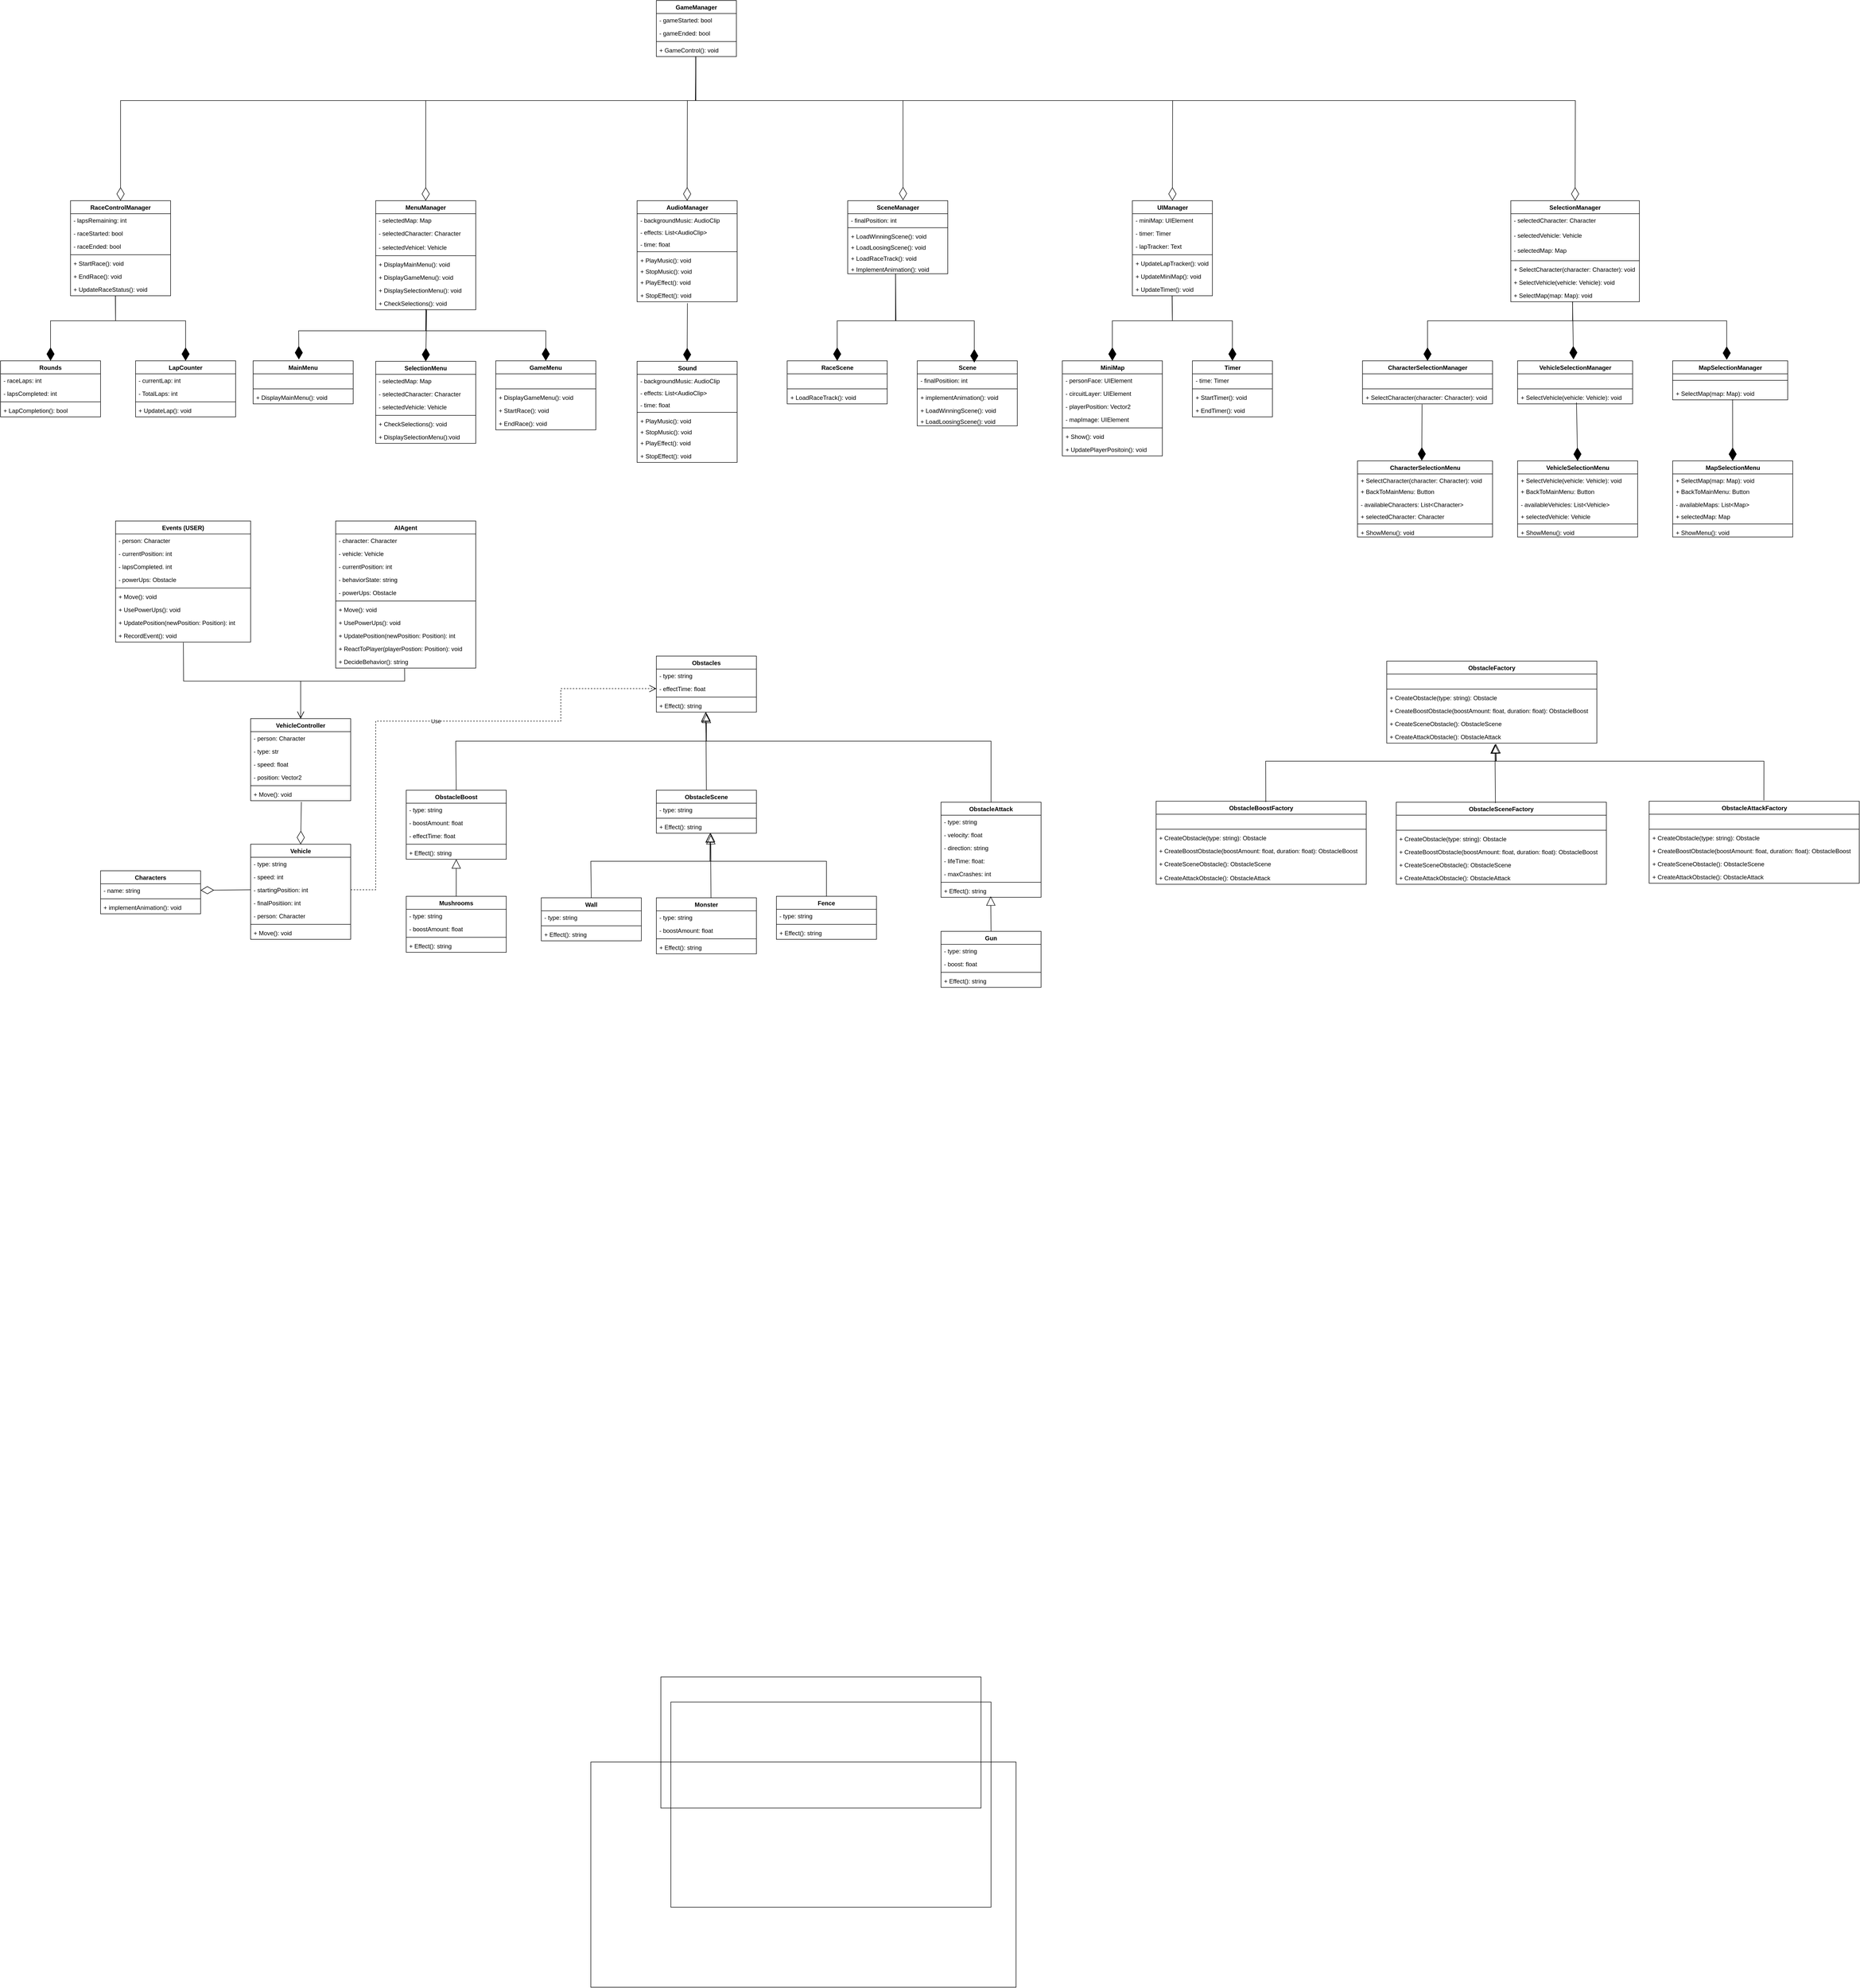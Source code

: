 <mxfile version="24.7.8" pages="2">
  <diagram name="Página-1" id="QqUnpXxNjxalpsH4p9D8">
    <mxGraphModel dx="6781" dy="4408" grid="1" gridSize="10" guides="1" tooltips="1" connect="1" arrows="1" fold="1" page="1" pageScale="1" pageWidth="827" pageHeight="1169" math="0" shadow="0">
      <root>
        <mxCell id="0" />
        <mxCell id="1" parent="0" />
        <mxCell id="OFGFD8s86w9iyIirFIPD-10" value="Characters" style="swimlane;fontStyle=1;align=center;verticalAlign=top;childLayout=stackLayout;horizontal=1;startSize=26;horizontalStack=0;resizeParent=1;resizeParentMax=0;resizeLast=0;collapsible=1;marginBottom=0;whiteSpace=wrap;html=1;" parent="1" vertex="1">
          <mxGeometry x="-1750" y="-301" width="200" height="86" as="geometry" />
        </mxCell>
        <mxCell id="OFGFD8s86w9iyIirFIPD-11" value="- name: string" style="text;strokeColor=none;fillColor=none;align=left;verticalAlign=top;spacingLeft=4;spacingRight=4;overflow=hidden;rotatable=0;points=[[0,0.5],[1,0.5]];portConstraint=eastwest;whiteSpace=wrap;html=1;" parent="OFGFD8s86w9iyIirFIPD-10" vertex="1">
          <mxGeometry y="26" width="200" height="26" as="geometry" />
        </mxCell>
        <mxCell id="OFGFD8s86w9iyIirFIPD-12" value="" style="line;strokeWidth=1;fillColor=none;align=left;verticalAlign=middle;spacingTop=-1;spacingLeft=3;spacingRight=3;rotatable=0;labelPosition=right;points=[];portConstraint=eastwest;strokeColor=inherit;" parent="OFGFD8s86w9iyIirFIPD-10" vertex="1">
          <mxGeometry y="52" width="200" height="8" as="geometry" />
        </mxCell>
        <mxCell id="OFGFD8s86w9iyIirFIPD-13" value="+ implementAnimation(): void" style="text;strokeColor=none;fillColor=none;align=left;verticalAlign=top;spacingLeft=4;spacingRight=4;overflow=hidden;rotatable=0;points=[[0,0.5],[1,0.5]];portConstraint=eastwest;whiteSpace=wrap;html=1;" parent="OFGFD8s86w9iyIirFIPD-10" vertex="1">
          <mxGeometry y="60" width="200" height="26" as="geometry" />
        </mxCell>
        <mxCell id="OFGFD8s86w9iyIirFIPD-17" value="Vehicle" style="swimlane;fontStyle=1;align=center;verticalAlign=top;childLayout=stackLayout;horizontal=1;startSize=26;horizontalStack=0;resizeParent=1;resizeParentMax=0;resizeLast=0;collapsible=1;marginBottom=0;whiteSpace=wrap;html=1;" parent="1" vertex="1">
          <mxGeometry x="-1450" y="-354" width="200" height="190" as="geometry" />
        </mxCell>
        <mxCell id="OFGFD8s86w9iyIirFIPD-18" value="- type: string" style="text;strokeColor=none;fillColor=none;align=left;verticalAlign=top;spacingLeft=4;spacingRight=4;overflow=hidden;rotatable=0;points=[[0,0.5],[1,0.5]];portConstraint=eastwest;whiteSpace=wrap;html=1;" parent="OFGFD8s86w9iyIirFIPD-17" vertex="1">
          <mxGeometry y="26" width="200" height="26" as="geometry" />
        </mxCell>
        <mxCell id="OFGFD8s86w9iyIirFIPD-19" value="- speed: int" style="text;strokeColor=none;fillColor=none;align=left;verticalAlign=top;spacingLeft=4;spacingRight=4;overflow=hidden;rotatable=0;points=[[0,0.5],[1,0.5]];portConstraint=eastwest;whiteSpace=wrap;html=1;" parent="OFGFD8s86w9iyIirFIPD-17" vertex="1">
          <mxGeometry y="52" width="200" height="26" as="geometry" />
        </mxCell>
        <mxCell id="OFGFD8s86w9iyIirFIPD-70" value="- startingPosition: int" style="text;strokeColor=none;fillColor=none;align=left;verticalAlign=top;spacingLeft=4;spacingRight=4;overflow=hidden;rotatable=0;points=[[0,0.5],[1,0.5]];portConstraint=eastwest;whiteSpace=wrap;html=1;" parent="OFGFD8s86w9iyIirFIPD-17" vertex="1">
          <mxGeometry y="78" width="200" height="26" as="geometry" />
        </mxCell>
        <mxCell id="OFGFD8s86w9iyIirFIPD-71" value="- finalPositiion: int" style="text;strokeColor=none;fillColor=none;align=left;verticalAlign=top;spacingLeft=4;spacingRight=4;overflow=hidden;rotatable=0;points=[[0,0.5],[1,0.5]];portConstraint=eastwest;whiteSpace=wrap;html=1;" parent="OFGFD8s86w9iyIirFIPD-17" vertex="1">
          <mxGeometry y="104" width="200" height="26" as="geometry" />
        </mxCell>
        <mxCell id="OFGFD8s86w9iyIirFIPD-73" value="- person: Character" style="text;strokeColor=none;fillColor=none;align=left;verticalAlign=top;spacingLeft=4;spacingRight=4;overflow=hidden;rotatable=0;points=[[0,0.5],[1,0.5]];portConstraint=eastwest;whiteSpace=wrap;html=1;" parent="OFGFD8s86w9iyIirFIPD-17" vertex="1">
          <mxGeometry y="130" width="200" height="26" as="geometry" />
        </mxCell>
        <mxCell id="OFGFD8s86w9iyIirFIPD-21" value="" style="line;strokeWidth=1;fillColor=none;align=left;verticalAlign=middle;spacingTop=-1;spacingLeft=3;spacingRight=3;rotatable=0;labelPosition=right;points=[];portConstraint=eastwest;strokeColor=inherit;" parent="OFGFD8s86w9iyIirFIPD-17" vertex="1">
          <mxGeometry y="156" width="200" height="8" as="geometry" />
        </mxCell>
        <mxCell id="OFGFD8s86w9iyIirFIPD-22" value="+ Move(): void" style="text;strokeColor=none;fillColor=none;align=left;verticalAlign=top;spacingLeft=4;spacingRight=4;overflow=hidden;rotatable=0;points=[[0,0.5],[1,0.5]];portConstraint=eastwest;whiteSpace=wrap;html=1;" parent="OFGFD8s86w9iyIirFIPD-17" vertex="1">
          <mxGeometry y="164" width="200" height="26" as="geometry" />
        </mxCell>
        <mxCell id="OFGFD8s86w9iyIirFIPD-24" value="Obstacles" style="swimlane;fontStyle=1;align=center;verticalAlign=top;childLayout=stackLayout;horizontal=1;startSize=26;horizontalStack=0;resizeParent=1;resizeParentMax=0;resizeLast=0;collapsible=1;marginBottom=0;whiteSpace=wrap;html=1;" parent="1" vertex="1">
          <mxGeometry x="-639" y="-730" width="200" height="112" as="geometry" />
        </mxCell>
        <mxCell id="OFGFD8s86w9iyIirFIPD-25" value="- type: string" style="text;strokeColor=none;fillColor=none;align=left;verticalAlign=top;spacingLeft=4;spacingRight=4;overflow=hidden;rotatable=0;points=[[0,0.5],[1,0.5]];portConstraint=eastwest;whiteSpace=wrap;html=1;" parent="OFGFD8s86w9iyIirFIPD-24" vertex="1">
          <mxGeometry y="26" width="200" height="26" as="geometry" />
        </mxCell>
        <mxCell id="OFGFD8s86w9iyIirFIPD-40" value="- effectTime: float" style="text;strokeColor=none;fillColor=none;align=left;verticalAlign=top;spacingLeft=4;spacingRight=4;overflow=hidden;rotatable=0;points=[[0,0.5],[1,0.5]];portConstraint=eastwest;whiteSpace=wrap;html=1;" parent="OFGFD8s86w9iyIirFIPD-24" vertex="1">
          <mxGeometry y="52" width="200" height="26" as="geometry" />
        </mxCell>
        <mxCell id="OFGFD8s86w9iyIirFIPD-28" value="" style="line;strokeWidth=1;fillColor=none;align=left;verticalAlign=middle;spacingTop=-1;spacingLeft=3;spacingRight=3;rotatable=0;labelPosition=right;points=[];portConstraint=eastwest;strokeColor=inherit;" parent="OFGFD8s86w9iyIirFIPD-24" vertex="1">
          <mxGeometry y="78" width="200" height="8" as="geometry" />
        </mxCell>
        <mxCell id="OFGFD8s86w9iyIirFIPD-29" value="+ Effect(): string" style="text;strokeColor=none;fillColor=none;align=left;verticalAlign=top;spacingLeft=4;spacingRight=4;overflow=hidden;rotatable=0;points=[[0,0.5],[1,0.5]];portConstraint=eastwest;whiteSpace=wrap;html=1;" parent="OFGFD8s86w9iyIirFIPD-24" vertex="1">
          <mxGeometry y="86" width="200" height="26" as="geometry" />
        </mxCell>
        <mxCell id="OFGFD8s86w9iyIirFIPD-36" value="ObstacleBoost" style="swimlane;fontStyle=1;align=center;verticalAlign=top;childLayout=stackLayout;horizontal=1;startSize=26;horizontalStack=0;resizeParent=1;resizeParentMax=0;resizeLast=0;collapsible=1;marginBottom=0;whiteSpace=wrap;html=1;" parent="1" vertex="1">
          <mxGeometry x="-1139" y="-462" width="200" height="138" as="geometry" />
        </mxCell>
        <mxCell id="OFGFD8s86w9iyIirFIPD-37" value="- type: string" style="text;strokeColor=none;fillColor=none;align=left;verticalAlign=top;spacingLeft=4;spacingRight=4;overflow=hidden;rotatable=0;points=[[0,0.5],[1,0.5]];portConstraint=eastwest;whiteSpace=wrap;html=1;" parent="OFGFD8s86w9iyIirFIPD-36" vertex="1">
          <mxGeometry y="26" width="200" height="26" as="geometry" />
        </mxCell>
        <mxCell id="OFGFD8s86w9iyIirFIPD-55" value="- boostAmount: float" style="text;strokeColor=none;fillColor=none;align=left;verticalAlign=top;spacingLeft=4;spacingRight=4;overflow=hidden;rotatable=0;points=[[0,0.5],[1,0.5]];portConstraint=eastwest;whiteSpace=wrap;html=1;" parent="OFGFD8s86w9iyIirFIPD-36" vertex="1">
          <mxGeometry y="52" width="200" height="26" as="geometry" />
        </mxCell>
        <mxCell id="CuVekwpNMo5QbRq_H-KT-49" value="- effectTime: float" style="text;strokeColor=none;fillColor=none;align=left;verticalAlign=top;spacingLeft=4;spacingRight=4;overflow=hidden;rotatable=0;points=[[0,0.5],[1,0.5]];portConstraint=eastwest;whiteSpace=wrap;html=1;" parent="OFGFD8s86w9iyIirFIPD-36" vertex="1">
          <mxGeometry y="78" width="200" height="26" as="geometry" />
        </mxCell>
        <mxCell id="OFGFD8s86w9iyIirFIPD-38" value="" style="line;strokeWidth=1;fillColor=none;align=left;verticalAlign=middle;spacingTop=-1;spacingLeft=3;spacingRight=3;rotatable=0;labelPosition=right;points=[];portConstraint=eastwest;strokeColor=inherit;" parent="OFGFD8s86w9iyIirFIPD-36" vertex="1">
          <mxGeometry y="104" width="200" height="8" as="geometry" />
        </mxCell>
        <mxCell id="OFGFD8s86w9iyIirFIPD-39" value="+ Effect(): string" style="text;strokeColor=none;fillColor=none;align=left;verticalAlign=top;spacingLeft=4;spacingRight=4;overflow=hidden;rotatable=0;points=[[0,0.5],[1,0.5]];portConstraint=eastwest;whiteSpace=wrap;html=1;" parent="OFGFD8s86w9iyIirFIPD-36" vertex="1">
          <mxGeometry y="112" width="200" height="26" as="geometry" />
        </mxCell>
        <mxCell id="OFGFD8s86w9iyIirFIPD-41" value="Scene" style="swimlane;fontStyle=1;align=center;verticalAlign=top;childLayout=stackLayout;horizontal=1;startSize=26;horizontalStack=0;resizeParent=1;resizeParentMax=0;resizeLast=0;collapsible=1;marginBottom=0;whiteSpace=wrap;html=1;" parent="1" vertex="1">
          <mxGeometry x="-117.5" y="-1320" width="200" height="130" as="geometry" />
        </mxCell>
        <mxCell id="OFGFD8s86w9iyIirFIPD-45" value="- finalPositiion: int" style="text;strokeColor=none;fillColor=none;align=left;verticalAlign=top;spacingLeft=4;spacingRight=4;overflow=hidden;rotatable=0;points=[[0,0.5],[1,0.5]];portConstraint=eastwest;whiteSpace=wrap;html=1;" parent="OFGFD8s86w9iyIirFIPD-41" vertex="1">
          <mxGeometry y="26" width="200" height="26" as="geometry" />
        </mxCell>
        <mxCell id="OFGFD8s86w9iyIirFIPD-46" value="" style="line;strokeWidth=1;fillColor=none;align=left;verticalAlign=middle;spacingTop=-1;spacingLeft=3;spacingRight=3;rotatable=0;labelPosition=right;points=[];portConstraint=eastwest;strokeColor=inherit;" parent="OFGFD8s86w9iyIirFIPD-41" vertex="1">
          <mxGeometry y="52" width="200" height="8" as="geometry" />
        </mxCell>
        <mxCell id="OFGFD8s86w9iyIirFIPD-48" value="+ implementAnimation(): void" style="text;strokeColor=none;fillColor=none;align=left;verticalAlign=top;spacingLeft=4;spacingRight=4;overflow=hidden;rotatable=0;points=[[0,0.5],[1,0.5]];portConstraint=eastwest;whiteSpace=wrap;html=1;" parent="OFGFD8s86w9iyIirFIPD-41" vertex="1">
          <mxGeometry y="60" width="200" height="26" as="geometry" />
        </mxCell>
        <mxCell id="PUqLCQDl67QB3bu-2gwk-31" value="+ LoadWinningScene(): void" style="text;strokeColor=none;fillColor=none;align=left;verticalAlign=top;spacingLeft=4;spacingRight=4;overflow=hidden;rotatable=0;points=[[0,0.5],[1,0.5]];portConstraint=eastwest;whiteSpace=wrap;html=1;" vertex="1" parent="OFGFD8s86w9iyIirFIPD-41">
          <mxGeometry y="86" width="200" height="22" as="geometry" />
        </mxCell>
        <mxCell id="PUqLCQDl67QB3bu-2gwk-32" value="+ LoadLoosingScene(): void" style="text;strokeColor=none;fillColor=none;align=left;verticalAlign=top;spacingLeft=4;spacingRight=4;overflow=hidden;rotatable=0;points=[[0,0.5],[1,0.5]];portConstraint=eastwest;whiteSpace=wrap;html=1;" vertex="1" parent="OFGFD8s86w9iyIirFIPD-41">
          <mxGeometry y="108" width="200" height="22" as="geometry" />
        </mxCell>
        <mxCell id="OFGFD8s86w9iyIirFIPD-56" value="ObstacleAttack" style="swimlane;fontStyle=1;align=center;verticalAlign=top;childLayout=stackLayout;horizontal=1;startSize=26;horizontalStack=0;resizeParent=1;resizeParentMax=0;resizeLast=0;collapsible=1;marginBottom=0;whiteSpace=wrap;html=1;" parent="1" vertex="1">
          <mxGeometry x="-70" y="-438" width="200" height="190" as="geometry" />
        </mxCell>
        <mxCell id="OFGFD8s86w9iyIirFIPD-57" value="- type: string" style="text;strokeColor=none;fillColor=none;align=left;verticalAlign=top;spacingLeft=4;spacingRight=4;overflow=hidden;rotatable=0;points=[[0,0.5],[1,0.5]];portConstraint=eastwest;whiteSpace=wrap;html=1;" parent="OFGFD8s86w9iyIirFIPD-56" vertex="1">
          <mxGeometry y="26" width="200" height="26" as="geometry" />
        </mxCell>
        <mxCell id="OFGFD8s86w9iyIirFIPD-58" value="- velocity: float" style="text;strokeColor=none;fillColor=none;align=left;verticalAlign=top;spacingLeft=4;spacingRight=4;overflow=hidden;rotatable=0;points=[[0,0.5],[1,0.5]];portConstraint=eastwest;whiteSpace=wrap;html=1;" parent="OFGFD8s86w9iyIirFIPD-56" vertex="1">
          <mxGeometry y="52" width="200" height="26" as="geometry" />
        </mxCell>
        <mxCell id="OFGFD8s86w9iyIirFIPD-63" value="- direction: string" style="text;strokeColor=none;fillColor=none;align=left;verticalAlign=top;spacingLeft=4;spacingRight=4;overflow=hidden;rotatable=0;points=[[0,0.5],[1,0.5]];portConstraint=eastwest;whiteSpace=wrap;html=1;" parent="OFGFD8s86w9iyIirFIPD-56" vertex="1">
          <mxGeometry y="78" width="200" height="26" as="geometry" />
        </mxCell>
        <mxCell id="OFGFD8s86w9iyIirFIPD-127" value="- lifeTime: float:&amp;nbsp;" style="text;strokeColor=none;fillColor=none;align=left;verticalAlign=top;spacingLeft=4;spacingRight=4;overflow=hidden;rotatable=0;points=[[0,0.5],[1,0.5]];portConstraint=eastwest;whiteSpace=wrap;html=1;" parent="OFGFD8s86w9iyIirFIPD-56" vertex="1">
          <mxGeometry y="104" width="200" height="26" as="geometry" />
        </mxCell>
        <mxCell id="OFGFD8s86w9iyIirFIPD-128" value="- maxCrashes: int" style="text;strokeColor=none;fillColor=none;align=left;verticalAlign=top;spacingLeft=4;spacingRight=4;overflow=hidden;rotatable=0;points=[[0,0.5],[1,0.5]];portConstraint=eastwest;whiteSpace=wrap;html=1;" parent="OFGFD8s86w9iyIirFIPD-56" vertex="1">
          <mxGeometry y="130" width="200" height="26" as="geometry" />
        </mxCell>
        <mxCell id="OFGFD8s86w9iyIirFIPD-59" value="" style="line;strokeWidth=1;fillColor=none;align=left;verticalAlign=middle;spacingTop=-1;spacingLeft=3;spacingRight=3;rotatable=0;labelPosition=right;points=[];portConstraint=eastwest;strokeColor=inherit;" parent="OFGFD8s86w9iyIirFIPD-56" vertex="1">
          <mxGeometry y="156" width="200" height="8" as="geometry" />
        </mxCell>
        <mxCell id="OFGFD8s86w9iyIirFIPD-60" value="+ Effect(): string" style="text;strokeColor=none;fillColor=none;align=left;verticalAlign=top;spacingLeft=4;spacingRight=4;overflow=hidden;rotatable=0;points=[[0,0.5],[1,0.5]];portConstraint=eastwest;whiteSpace=wrap;html=1;" parent="OFGFD8s86w9iyIirFIPD-56" vertex="1">
          <mxGeometry y="164" width="200" height="26" as="geometry" />
        </mxCell>
        <mxCell id="OFGFD8s86w9iyIirFIPD-74" value="VehicleController" style="swimlane;fontStyle=1;align=center;verticalAlign=top;childLayout=stackLayout;horizontal=1;startSize=26;horizontalStack=0;resizeParent=1;resizeParentMax=0;resizeLast=0;collapsible=1;marginBottom=0;whiteSpace=wrap;html=1;" parent="1" vertex="1">
          <mxGeometry x="-1450" y="-605" width="200" height="164" as="geometry" />
        </mxCell>
        <mxCell id="OFGFD8s86w9iyIirFIPD-79" value="- person: Character" style="text;strokeColor=none;fillColor=none;align=left;verticalAlign=top;spacingLeft=4;spacingRight=4;overflow=hidden;rotatable=0;points=[[0,0.5],[1,0.5]];portConstraint=eastwest;whiteSpace=wrap;html=1;" parent="OFGFD8s86w9iyIirFIPD-74" vertex="1">
          <mxGeometry y="26" width="200" height="26" as="geometry" />
        </mxCell>
        <mxCell id="cp9rJf0xC1L9SVWynJWX-63" value="- type: str" style="text;strokeColor=none;fillColor=none;align=left;verticalAlign=top;spacingLeft=4;spacingRight=4;overflow=hidden;rotatable=0;points=[[0,0.5],[1,0.5]];portConstraint=eastwest;whiteSpace=wrap;html=1;" vertex="1" parent="OFGFD8s86w9iyIirFIPD-74">
          <mxGeometry y="52" width="200" height="26" as="geometry" />
        </mxCell>
        <mxCell id="cp9rJf0xC1L9SVWynJWX-64" value="- speed: float" style="text;strokeColor=none;fillColor=none;align=left;verticalAlign=top;spacingLeft=4;spacingRight=4;overflow=hidden;rotatable=0;points=[[0,0.5],[1,0.5]];portConstraint=eastwest;whiteSpace=wrap;html=1;" vertex="1" parent="OFGFD8s86w9iyIirFIPD-74">
          <mxGeometry y="78" width="200" height="26" as="geometry" />
        </mxCell>
        <mxCell id="cp9rJf0xC1L9SVWynJWX-65" value="- position: Vector2" style="text;strokeColor=none;fillColor=none;align=left;verticalAlign=top;spacingLeft=4;spacingRight=4;overflow=hidden;rotatable=0;points=[[0,0.5],[1,0.5]];portConstraint=eastwest;whiteSpace=wrap;html=1;" vertex="1" parent="OFGFD8s86w9iyIirFIPD-74">
          <mxGeometry y="104" width="200" height="26" as="geometry" />
        </mxCell>
        <mxCell id="OFGFD8s86w9iyIirFIPD-80" value="" style="line;strokeWidth=1;fillColor=none;align=left;verticalAlign=middle;spacingTop=-1;spacingLeft=3;spacingRight=3;rotatable=0;labelPosition=right;points=[];portConstraint=eastwest;strokeColor=inherit;" parent="OFGFD8s86w9iyIirFIPD-74" vertex="1">
          <mxGeometry y="130" width="200" height="8" as="geometry" />
        </mxCell>
        <mxCell id="OFGFD8s86w9iyIirFIPD-81" value="+ Move(): void" style="text;strokeColor=none;fillColor=none;align=left;verticalAlign=top;spacingLeft=4;spacingRight=4;overflow=hidden;rotatable=0;points=[[0,0.5],[1,0.5]];portConstraint=eastwest;whiteSpace=wrap;html=1;" parent="OFGFD8s86w9iyIirFIPD-74" vertex="1">
          <mxGeometry y="138" width="200" height="26" as="geometry" />
        </mxCell>
        <mxCell id="OFGFD8s86w9iyIirFIPD-82" value="AIAgent" style="swimlane;fontStyle=1;align=center;verticalAlign=top;childLayout=stackLayout;horizontal=1;startSize=26;horizontalStack=0;resizeParent=1;resizeParentMax=0;resizeLast=0;collapsible=1;marginBottom=0;whiteSpace=wrap;html=1;" parent="1" vertex="1">
          <mxGeometry x="-1280" y="-1000" width="280" height="294" as="geometry" />
        </mxCell>
        <mxCell id="OFGFD8s86w9iyIirFIPD-85" value="- character: Character" style="text;strokeColor=none;fillColor=none;align=left;verticalAlign=top;spacingLeft=4;spacingRight=4;overflow=hidden;rotatable=0;points=[[0,0.5],[1,0.5]];portConstraint=eastwest;whiteSpace=wrap;html=1;" parent="OFGFD8s86w9iyIirFIPD-82" vertex="1">
          <mxGeometry y="26" width="280" height="26" as="geometry" />
        </mxCell>
        <mxCell id="PUqLCQDl67QB3bu-2gwk-4" value="- vehicle: Vehicle" style="text;strokeColor=none;fillColor=none;align=left;verticalAlign=top;spacingLeft=4;spacingRight=4;overflow=hidden;rotatable=0;points=[[0,0.5],[1,0.5]];portConstraint=eastwest;whiteSpace=wrap;html=1;" vertex="1" parent="OFGFD8s86w9iyIirFIPD-82">
          <mxGeometry y="52" width="280" height="26" as="geometry" />
        </mxCell>
        <mxCell id="PUqLCQDl67QB3bu-2gwk-1" value="- currentPosition: int" style="text;strokeColor=none;fillColor=none;align=left;verticalAlign=top;spacingLeft=4;spacingRight=4;overflow=hidden;rotatable=0;points=[[0,0.5],[1,0.5]];portConstraint=eastwest;whiteSpace=wrap;html=1;" vertex="1" parent="OFGFD8s86w9iyIirFIPD-82">
          <mxGeometry y="78" width="280" height="26" as="geometry" />
        </mxCell>
        <mxCell id="PUqLCQDl67QB3bu-2gwk-2" value="- behaviorState: string" style="text;strokeColor=none;fillColor=none;align=left;verticalAlign=top;spacingLeft=4;spacingRight=4;overflow=hidden;rotatable=0;points=[[0,0.5],[1,0.5]];portConstraint=eastwest;whiteSpace=wrap;html=1;" vertex="1" parent="OFGFD8s86w9iyIirFIPD-82">
          <mxGeometry y="104" width="280" height="26" as="geometry" />
        </mxCell>
        <mxCell id="PUqLCQDl67QB3bu-2gwk-3" value="- powerUps: Obstacle" style="text;strokeColor=none;fillColor=none;align=left;verticalAlign=top;spacingLeft=4;spacingRight=4;overflow=hidden;rotatable=0;points=[[0,0.5],[1,0.5]];portConstraint=eastwest;whiteSpace=wrap;html=1;" vertex="1" parent="OFGFD8s86w9iyIirFIPD-82">
          <mxGeometry y="130" width="280" height="26" as="geometry" />
        </mxCell>
        <mxCell id="OFGFD8s86w9iyIirFIPD-88" value="" style="line;strokeWidth=1;fillColor=none;align=left;verticalAlign=middle;spacingTop=-1;spacingLeft=3;spacingRight=3;rotatable=0;labelPosition=right;points=[];portConstraint=eastwest;strokeColor=inherit;" parent="OFGFD8s86w9iyIirFIPD-82" vertex="1">
          <mxGeometry y="156" width="280" height="8" as="geometry" />
        </mxCell>
        <mxCell id="OFGFD8s86w9iyIirFIPD-89" value="+ Move(): void" style="text;strokeColor=none;fillColor=none;align=left;verticalAlign=top;spacingLeft=4;spacingRight=4;overflow=hidden;rotatable=0;points=[[0,0.5],[1,0.5]];portConstraint=eastwest;whiteSpace=wrap;html=1;" parent="OFGFD8s86w9iyIirFIPD-82" vertex="1">
          <mxGeometry y="164" width="280" height="26" as="geometry" />
        </mxCell>
        <mxCell id="PUqLCQDl67QB3bu-2gwk-5" value="+ UsePowerUps(): void" style="text;strokeColor=none;fillColor=none;align=left;verticalAlign=top;spacingLeft=4;spacingRight=4;overflow=hidden;rotatable=0;points=[[0,0.5],[1,0.5]];portConstraint=eastwest;whiteSpace=wrap;html=1;" vertex="1" parent="OFGFD8s86w9iyIirFIPD-82">
          <mxGeometry y="190" width="280" height="26" as="geometry" />
        </mxCell>
        <mxCell id="PUqLCQDl67QB3bu-2gwk-6" value="+ UpdatePosition(newPosition: Position):&amp;nbsp;int" style="text;strokeColor=none;fillColor=none;align=left;verticalAlign=top;spacingLeft=4;spacingRight=4;overflow=hidden;rotatable=0;points=[[0,0.5],[1,0.5]];portConstraint=eastwest;whiteSpace=wrap;html=1;" vertex="1" parent="OFGFD8s86w9iyIirFIPD-82">
          <mxGeometry y="216" width="280" height="26" as="geometry" />
        </mxCell>
        <mxCell id="PUqLCQDl67QB3bu-2gwk-7" value="+ ReactToPlayer(playerPostion: Position): void" style="text;strokeColor=none;fillColor=none;align=left;verticalAlign=top;spacingLeft=4;spacingRight=4;overflow=hidden;rotatable=0;points=[[0,0.5],[1,0.5]];portConstraint=eastwest;whiteSpace=wrap;html=1;" vertex="1" parent="OFGFD8s86w9iyIirFIPD-82">
          <mxGeometry y="242" width="280" height="26" as="geometry" />
        </mxCell>
        <mxCell id="PUqLCQDl67QB3bu-2gwk-8" value="+ DecideBehavior(): string" style="text;strokeColor=none;fillColor=none;align=left;verticalAlign=top;spacingLeft=4;spacingRight=4;overflow=hidden;rotatable=0;points=[[0,0.5],[1,0.5]];portConstraint=eastwest;whiteSpace=wrap;html=1;" vertex="1" parent="OFGFD8s86w9iyIirFIPD-82">
          <mxGeometry y="268" width="280" height="26" as="geometry" />
        </mxCell>
        <mxCell id="OFGFD8s86w9iyIirFIPD-90" value="Events (USER)" style="swimlane;fontStyle=1;align=center;verticalAlign=top;childLayout=stackLayout;horizontal=1;startSize=26;horizontalStack=0;resizeParent=1;resizeParentMax=0;resizeLast=0;collapsible=1;marginBottom=0;whiteSpace=wrap;html=1;" parent="1" vertex="1">
          <mxGeometry x="-1720" y="-1000" width="270" height="242" as="geometry" />
        </mxCell>
        <mxCell id="OFGFD8s86w9iyIirFIPD-91" value="- person: Character" style="text;strokeColor=none;fillColor=none;align=left;verticalAlign=top;spacingLeft=4;spacingRight=4;overflow=hidden;rotatable=0;points=[[0,0.5],[1,0.5]];portConstraint=eastwest;whiteSpace=wrap;html=1;" parent="OFGFD8s86w9iyIirFIPD-90" vertex="1">
          <mxGeometry y="26" width="270" height="26" as="geometry" />
        </mxCell>
        <mxCell id="cp9rJf0xC1L9SVWynJWX-67" value="- currentPosition: int" style="text;strokeColor=none;fillColor=none;align=left;verticalAlign=top;spacingLeft=4;spacingRight=4;overflow=hidden;rotatable=0;points=[[0,0.5],[1,0.5]];portConstraint=eastwest;whiteSpace=wrap;html=1;" vertex="1" parent="OFGFD8s86w9iyIirFIPD-90">
          <mxGeometry y="52" width="270" height="26" as="geometry" />
        </mxCell>
        <mxCell id="cp9rJf0xC1L9SVWynJWX-68" value="- lapsCompleted. int" style="text;strokeColor=none;fillColor=none;align=left;verticalAlign=top;spacingLeft=4;spacingRight=4;overflow=hidden;rotatable=0;points=[[0,0.5],[1,0.5]];portConstraint=eastwest;whiteSpace=wrap;html=1;" vertex="1" parent="OFGFD8s86w9iyIirFIPD-90">
          <mxGeometry y="78" width="270" height="26" as="geometry" />
        </mxCell>
        <mxCell id="cp9rJf0xC1L9SVWynJWX-69" value="- powerUps: Obstacle" style="text;strokeColor=none;fillColor=none;align=left;verticalAlign=top;spacingLeft=4;spacingRight=4;overflow=hidden;rotatable=0;points=[[0,0.5],[1,0.5]];portConstraint=eastwest;whiteSpace=wrap;html=1;" vertex="1" parent="OFGFD8s86w9iyIirFIPD-90">
          <mxGeometry y="104" width="270" height="26" as="geometry" />
        </mxCell>
        <mxCell id="OFGFD8s86w9iyIirFIPD-92" value="" style="line;strokeWidth=1;fillColor=none;align=left;verticalAlign=middle;spacingTop=-1;spacingLeft=3;spacingRight=3;rotatable=0;labelPosition=right;points=[];portConstraint=eastwest;strokeColor=inherit;" parent="OFGFD8s86w9iyIirFIPD-90" vertex="1">
          <mxGeometry y="130" width="270" height="8" as="geometry" />
        </mxCell>
        <mxCell id="OFGFD8s86w9iyIirFIPD-93" value="+ Move(): void" style="text;strokeColor=none;fillColor=none;align=left;verticalAlign=top;spacingLeft=4;spacingRight=4;overflow=hidden;rotatable=0;points=[[0,0.5],[1,0.5]];portConstraint=eastwest;whiteSpace=wrap;html=1;" parent="OFGFD8s86w9iyIirFIPD-90" vertex="1">
          <mxGeometry y="138" width="270" height="26" as="geometry" />
        </mxCell>
        <mxCell id="cp9rJf0xC1L9SVWynJWX-70" value="+ UsePowerUps(): void" style="text;strokeColor=none;fillColor=none;align=left;verticalAlign=top;spacingLeft=4;spacingRight=4;overflow=hidden;rotatable=0;points=[[0,0.5],[1,0.5]];portConstraint=eastwest;whiteSpace=wrap;html=1;" vertex="1" parent="OFGFD8s86w9iyIirFIPD-90">
          <mxGeometry y="164" width="270" height="26" as="geometry" />
        </mxCell>
        <mxCell id="cp9rJf0xC1L9SVWynJWX-71" value="+ UpdatePosition(newPosition: Position): int" style="text;strokeColor=none;fillColor=none;align=left;verticalAlign=top;spacingLeft=4;spacingRight=4;overflow=hidden;rotatable=0;points=[[0,0.5],[1,0.5]];portConstraint=eastwest;whiteSpace=wrap;html=1;" vertex="1" parent="OFGFD8s86w9iyIirFIPD-90">
          <mxGeometry y="190" width="270" height="26" as="geometry" />
        </mxCell>
        <mxCell id="cp9rJf0xC1L9SVWynJWX-72" value="+ RecordEvent(): void" style="text;strokeColor=none;fillColor=none;align=left;verticalAlign=top;spacingLeft=4;spacingRight=4;overflow=hidden;rotatable=0;points=[[0,0.5],[1,0.5]];portConstraint=eastwest;whiteSpace=wrap;html=1;" vertex="1" parent="OFGFD8s86w9iyIirFIPD-90">
          <mxGeometry y="216" width="270" height="26" as="geometry" />
        </mxCell>
        <mxCell id="OFGFD8s86w9iyIirFIPD-94" value="ObstacleScene" style="swimlane;fontStyle=1;align=center;verticalAlign=top;childLayout=stackLayout;horizontal=1;startSize=26;horizontalStack=0;resizeParent=1;resizeParentMax=0;resizeLast=0;collapsible=1;marginBottom=0;whiteSpace=wrap;html=1;" parent="1" vertex="1">
          <mxGeometry x="-639" y="-462" width="200" height="86" as="geometry" />
        </mxCell>
        <mxCell id="OFGFD8s86w9iyIirFIPD-95" value="- type: string" style="text;strokeColor=none;fillColor=none;align=left;verticalAlign=top;spacingLeft=4;spacingRight=4;overflow=hidden;rotatable=0;points=[[0,0.5],[1,0.5]];portConstraint=eastwest;whiteSpace=wrap;html=1;" parent="OFGFD8s86w9iyIirFIPD-94" vertex="1">
          <mxGeometry y="26" width="200" height="26" as="geometry" />
        </mxCell>
        <mxCell id="OFGFD8s86w9iyIirFIPD-97" value="" style="line;strokeWidth=1;fillColor=none;align=left;verticalAlign=middle;spacingTop=-1;spacingLeft=3;spacingRight=3;rotatable=0;labelPosition=right;points=[];portConstraint=eastwest;strokeColor=inherit;" parent="OFGFD8s86w9iyIirFIPD-94" vertex="1">
          <mxGeometry y="52" width="200" height="8" as="geometry" />
        </mxCell>
        <mxCell id="OFGFD8s86w9iyIirFIPD-98" value="+ Effect(): string" style="text;strokeColor=none;fillColor=none;align=left;verticalAlign=top;spacingLeft=4;spacingRight=4;overflow=hidden;rotatable=0;points=[[0,0.5],[1,0.5]];portConstraint=eastwest;whiteSpace=wrap;html=1;" parent="OFGFD8s86w9iyIirFIPD-94" vertex="1">
          <mxGeometry y="60" width="200" height="26" as="geometry" />
        </mxCell>
        <mxCell id="OFGFD8s86w9iyIirFIPD-99" value="" style="rounded=0;whiteSpace=wrap;html=1;fillColor=none;" parent="1" vertex="1">
          <mxGeometry x="-610" y="1360" width="640" height="410" as="geometry" />
        </mxCell>
        <mxCell id="OFGFD8s86w9iyIirFIPD-100" value="" style="rounded=0;whiteSpace=wrap;html=1;fillColor=none;" parent="1" vertex="1">
          <mxGeometry x="-630" y="1310" width="640" height="262" as="geometry" />
        </mxCell>
        <mxCell id="OFGFD8s86w9iyIirFIPD-101" value="" style="rounded=0;whiteSpace=wrap;html=1;fillColor=none;" parent="1" vertex="1">
          <mxGeometry x="-770" y="1480" width="850" height="450" as="geometry" />
        </mxCell>
        <mxCell id="OFGFD8s86w9iyIirFIPD-102" value="MiniMap" style="swimlane;fontStyle=1;align=center;verticalAlign=top;childLayout=stackLayout;horizontal=1;startSize=26;horizontalStack=0;resizeParent=1;resizeParentMax=0;resizeLast=0;collapsible=1;marginBottom=0;whiteSpace=wrap;html=1;" parent="1" vertex="1">
          <mxGeometry x="172.5" y="-1320" width="200" height="190" as="geometry" />
        </mxCell>
        <mxCell id="OFGFD8s86w9iyIirFIPD-103" value="- personFace: UIElement" style="text;strokeColor=none;fillColor=none;align=left;verticalAlign=top;spacingLeft=4;spacingRight=4;overflow=hidden;rotatable=0;points=[[0,0.5],[1,0.5]];portConstraint=eastwest;whiteSpace=wrap;html=1;" parent="OFGFD8s86w9iyIirFIPD-102" vertex="1">
          <mxGeometry y="26" width="200" height="26" as="geometry" />
        </mxCell>
        <mxCell id="OFGFD8s86w9iyIirFIPD-104" value="- circuitLayer: UIElement" style="text;strokeColor=none;fillColor=none;align=left;verticalAlign=top;spacingLeft=4;spacingRight=4;overflow=hidden;rotatable=0;points=[[0,0.5],[1,0.5]];portConstraint=eastwest;whiteSpace=wrap;html=1;" parent="OFGFD8s86w9iyIirFIPD-102" vertex="1">
          <mxGeometry y="52" width="200" height="26" as="geometry" />
        </mxCell>
        <mxCell id="CuVekwpNMo5QbRq_H-KT-58" value="- playerPosition: Vector2" style="text;strokeColor=none;fillColor=none;align=left;verticalAlign=top;spacingLeft=4;spacingRight=4;overflow=hidden;rotatable=0;points=[[0,0.5],[1,0.5]];portConstraint=eastwest;whiteSpace=wrap;html=1;" parent="OFGFD8s86w9iyIirFIPD-102" vertex="1">
          <mxGeometry y="78" width="200" height="26" as="geometry" />
        </mxCell>
        <mxCell id="CuVekwpNMo5QbRq_H-KT-59" value="- mapImage: UIElement" style="text;strokeColor=none;fillColor=none;align=left;verticalAlign=top;spacingLeft=4;spacingRight=4;overflow=hidden;rotatable=0;points=[[0,0.5],[1,0.5]];portConstraint=eastwest;whiteSpace=wrap;html=1;" parent="OFGFD8s86w9iyIirFIPD-102" vertex="1">
          <mxGeometry y="104" width="200" height="26" as="geometry" />
        </mxCell>
        <mxCell id="OFGFD8s86w9iyIirFIPD-105" value="" style="line;strokeWidth=1;fillColor=none;align=left;verticalAlign=middle;spacingTop=-1;spacingLeft=3;spacingRight=3;rotatable=0;labelPosition=right;points=[];portConstraint=eastwest;strokeColor=inherit;" parent="OFGFD8s86w9iyIirFIPD-102" vertex="1">
          <mxGeometry y="130" width="200" height="8" as="geometry" />
        </mxCell>
        <mxCell id="OFGFD8s86w9iyIirFIPD-106" value="+ Show(): void&lt;div&gt;&lt;br&gt;&lt;/div&gt;" style="text;strokeColor=none;fillColor=none;align=left;verticalAlign=top;spacingLeft=4;spacingRight=4;overflow=hidden;rotatable=0;points=[[0,0.5],[1,0.5]];portConstraint=eastwest;whiteSpace=wrap;html=1;" parent="OFGFD8s86w9iyIirFIPD-102" vertex="1">
          <mxGeometry y="138" width="200" height="26" as="geometry" />
        </mxCell>
        <mxCell id="CuVekwpNMo5QbRq_H-KT-57" value="&lt;div&gt;+ UpdatePlayerPositoin(): void&lt;/div&gt;" style="text;strokeColor=none;fillColor=none;align=left;verticalAlign=top;spacingLeft=4;spacingRight=4;overflow=hidden;rotatable=0;points=[[0,0.5],[1,0.5]];portConstraint=eastwest;whiteSpace=wrap;html=1;" parent="OFGFD8s86w9iyIirFIPD-102" vertex="1">
          <mxGeometry y="164" width="200" height="26" as="geometry" />
        </mxCell>
        <mxCell id="OFGFD8s86w9iyIirFIPD-107" value="Mushrooms" style="swimlane;fontStyle=1;align=center;verticalAlign=top;childLayout=stackLayout;horizontal=1;startSize=26;horizontalStack=0;resizeParent=1;resizeParentMax=0;resizeLast=0;collapsible=1;marginBottom=0;whiteSpace=wrap;html=1;" parent="1" vertex="1">
          <mxGeometry x="-1139" y="-250" width="200" height="112" as="geometry" />
        </mxCell>
        <mxCell id="OFGFD8s86w9iyIirFIPD-108" value="- type: string" style="text;strokeColor=none;fillColor=none;align=left;verticalAlign=top;spacingLeft=4;spacingRight=4;overflow=hidden;rotatable=0;points=[[0,0.5],[1,0.5]];portConstraint=eastwest;whiteSpace=wrap;html=1;" parent="OFGFD8s86w9iyIirFIPD-107" vertex="1">
          <mxGeometry y="26" width="200" height="26" as="geometry" />
        </mxCell>
        <mxCell id="OFGFD8s86w9iyIirFIPD-109" value="- boostAmount: float" style="text;strokeColor=none;fillColor=none;align=left;verticalAlign=top;spacingLeft=4;spacingRight=4;overflow=hidden;rotatable=0;points=[[0,0.5],[1,0.5]];portConstraint=eastwest;whiteSpace=wrap;html=1;" parent="OFGFD8s86w9iyIirFIPD-107" vertex="1">
          <mxGeometry y="52" width="200" height="26" as="geometry" />
        </mxCell>
        <mxCell id="OFGFD8s86w9iyIirFIPD-110" value="" style="line;strokeWidth=1;fillColor=none;align=left;verticalAlign=middle;spacingTop=-1;spacingLeft=3;spacingRight=3;rotatable=0;labelPosition=right;points=[];portConstraint=eastwest;strokeColor=inherit;" parent="OFGFD8s86w9iyIirFIPD-107" vertex="1">
          <mxGeometry y="78" width="200" height="8" as="geometry" />
        </mxCell>
        <mxCell id="OFGFD8s86w9iyIirFIPD-111" value="+ Effect(): string" style="text;strokeColor=none;fillColor=none;align=left;verticalAlign=top;spacingLeft=4;spacingRight=4;overflow=hidden;rotatable=0;points=[[0,0.5],[1,0.5]];portConstraint=eastwest;whiteSpace=wrap;html=1;" parent="OFGFD8s86w9iyIirFIPD-107" vertex="1">
          <mxGeometry y="86" width="200" height="26" as="geometry" />
        </mxCell>
        <mxCell id="OFGFD8s86w9iyIirFIPD-112" value="Wall" style="swimlane;fontStyle=1;align=center;verticalAlign=top;childLayout=stackLayout;horizontal=1;startSize=26;horizontalStack=0;resizeParent=1;resizeParentMax=0;resizeLast=0;collapsible=1;marginBottom=0;whiteSpace=wrap;html=1;" parent="1" vertex="1">
          <mxGeometry x="-869" y="-247" width="200" height="86" as="geometry" />
        </mxCell>
        <mxCell id="OFGFD8s86w9iyIirFIPD-113" value="- type: string" style="text;strokeColor=none;fillColor=none;align=left;verticalAlign=top;spacingLeft=4;spacingRight=4;overflow=hidden;rotatable=0;points=[[0,0.5],[1,0.5]];portConstraint=eastwest;whiteSpace=wrap;html=1;" parent="OFGFD8s86w9iyIirFIPD-112" vertex="1">
          <mxGeometry y="26" width="200" height="26" as="geometry" />
        </mxCell>
        <mxCell id="OFGFD8s86w9iyIirFIPD-115" value="" style="line;strokeWidth=1;fillColor=none;align=left;verticalAlign=middle;spacingTop=-1;spacingLeft=3;spacingRight=3;rotatable=0;labelPosition=right;points=[];portConstraint=eastwest;strokeColor=inherit;" parent="OFGFD8s86w9iyIirFIPD-112" vertex="1">
          <mxGeometry y="52" width="200" height="8" as="geometry" />
        </mxCell>
        <mxCell id="OFGFD8s86w9iyIirFIPD-116" value="+ Effect(): string" style="text;strokeColor=none;fillColor=none;align=left;verticalAlign=top;spacingLeft=4;spacingRight=4;overflow=hidden;rotatable=0;points=[[0,0.5],[1,0.5]];portConstraint=eastwest;whiteSpace=wrap;html=1;" parent="OFGFD8s86w9iyIirFIPD-112" vertex="1">
          <mxGeometry y="60" width="200" height="26" as="geometry" />
        </mxCell>
        <mxCell id="OFGFD8s86w9iyIirFIPD-117" value="Fence" style="swimlane;fontStyle=1;align=center;verticalAlign=top;childLayout=stackLayout;horizontal=1;startSize=26;horizontalStack=0;resizeParent=1;resizeParentMax=0;resizeLast=0;collapsible=1;marginBottom=0;whiteSpace=wrap;html=1;" parent="1" vertex="1">
          <mxGeometry x="-399" y="-250" width="200" height="86" as="geometry" />
        </mxCell>
        <mxCell id="OFGFD8s86w9iyIirFIPD-118" value="- type: string" style="text;strokeColor=none;fillColor=none;align=left;verticalAlign=top;spacingLeft=4;spacingRight=4;overflow=hidden;rotatable=0;points=[[0,0.5],[1,0.5]];portConstraint=eastwest;whiteSpace=wrap;html=1;" parent="OFGFD8s86w9iyIirFIPD-117" vertex="1">
          <mxGeometry y="26" width="200" height="26" as="geometry" />
        </mxCell>
        <mxCell id="OFGFD8s86w9iyIirFIPD-120" value="" style="line;strokeWidth=1;fillColor=none;align=left;verticalAlign=middle;spacingTop=-1;spacingLeft=3;spacingRight=3;rotatable=0;labelPosition=right;points=[];portConstraint=eastwest;strokeColor=inherit;" parent="OFGFD8s86w9iyIirFIPD-117" vertex="1">
          <mxGeometry y="52" width="200" height="8" as="geometry" />
        </mxCell>
        <mxCell id="OFGFD8s86w9iyIirFIPD-121" value="+ Effect(): string" style="text;strokeColor=none;fillColor=none;align=left;verticalAlign=top;spacingLeft=4;spacingRight=4;overflow=hidden;rotatable=0;points=[[0,0.5],[1,0.5]];portConstraint=eastwest;whiteSpace=wrap;html=1;" parent="OFGFD8s86w9iyIirFIPD-117" vertex="1">
          <mxGeometry y="60" width="200" height="26" as="geometry" />
        </mxCell>
        <mxCell id="OFGFD8s86w9iyIirFIPD-122" value="Monster" style="swimlane;fontStyle=1;align=center;verticalAlign=top;childLayout=stackLayout;horizontal=1;startSize=26;horizontalStack=0;resizeParent=1;resizeParentMax=0;resizeLast=0;collapsible=1;marginBottom=0;whiteSpace=wrap;html=1;" parent="1" vertex="1">
          <mxGeometry x="-639" y="-247" width="200" height="112" as="geometry" />
        </mxCell>
        <mxCell id="OFGFD8s86w9iyIirFIPD-123" value="- type: string" style="text;strokeColor=none;fillColor=none;align=left;verticalAlign=top;spacingLeft=4;spacingRight=4;overflow=hidden;rotatable=0;points=[[0,0.5],[1,0.5]];portConstraint=eastwest;whiteSpace=wrap;html=1;" parent="OFGFD8s86w9iyIirFIPD-122" vertex="1">
          <mxGeometry y="26" width="200" height="26" as="geometry" />
        </mxCell>
        <mxCell id="OFGFD8s86w9iyIirFIPD-124" value="- boostAmount: float" style="text;strokeColor=none;fillColor=none;align=left;verticalAlign=top;spacingLeft=4;spacingRight=4;overflow=hidden;rotatable=0;points=[[0,0.5],[1,0.5]];portConstraint=eastwest;whiteSpace=wrap;html=1;" parent="OFGFD8s86w9iyIirFIPD-122" vertex="1">
          <mxGeometry y="52" width="200" height="26" as="geometry" />
        </mxCell>
        <mxCell id="OFGFD8s86w9iyIirFIPD-125" value="" style="line;strokeWidth=1;fillColor=none;align=left;verticalAlign=middle;spacingTop=-1;spacingLeft=3;spacingRight=3;rotatable=0;labelPosition=right;points=[];portConstraint=eastwest;strokeColor=inherit;" parent="OFGFD8s86w9iyIirFIPD-122" vertex="1">
          <mxGeometry y="78" width="200" height="8" as="geometry" />
        </mxCell>
        <mxCell id="OFGFD8s86w9iyIirFIPD-126" value="+ Effect(): string" style="text;strokeColor=none;fillColor=none;align=left;verticalAlign=top;spacingLeft=4;spacingRight=4;overflow=hidden;rotatable=0;points=[[0,0.5],[1,0.5]];portConstraint=eastwest;whiteSpace=wrap;html=1;" parent="OFGFD8s86w9iyIirFIPD-122" vertex="1">
          <mxGeometry y="86" width="200" height="26" as="geometry" />
        </mxCell>
        <mxCell id="OFGFD8s86w9iyIirFIPD-129" value="Gun" style="swimlane;fontStyle=1;align=center;verticalAlign=top;childLayout=stackLayout;horizontal=1;startSize=26;horizontalStack=0;resizeParent=1;resizeParentMax=0;resizeLast=0;collapsible=1;marginBottom=0;whiteSpace=wrap;html=1;" parent="1" vertex="1">
          <mxGeometry x="-70" y="-180" width="200" height="112" as="geometry" />
        </mxCell>
        <mxCell id="OFGFD8s86w9iyIirFIPD-130" value="- type: string" style="text;strokeColor=none;fillColor=none;align=left;verticalAlign=top;spacingLeft=4;spacingRight=4;overflow=hidden;rotatable=0;points=[[0,0.5],[1,0.5]];portConstraint=eastwest;whiteSpace=wrap;html=1;" parent="OFGFD8s86w9iyIirFIPD-129" vertex="1">
          <mxGeometry y="26" width="200" height="26" as="geometry" />
        </mxCell>
        <mxCell id="OFGFD8s86w9iyIirFIPD-131" value="- boost: float" style="text;strokeColor=none;fillColor=none;align=left;verticalAlign=top;spacingLeft=4;spacingRight=4;overflow=hidden;rotatable=0;points=[[0,0.5],[1,0.5]];portConstraint=eastwest;whiteSpace=wrap;html=1;" parent="OFGFD8s86w9iyIirFIPD-129" vertex="1">
          <mxGeometry y="52" width="200" height="26" as="geometry" />
        </mxCell>
        <mxCell id="OFGFD8s86w9iyIirFIPD-132" value="" style="line;strokeWidth=1;fillColor=none;align=left;verticalAlign=middle;spacingTop=-1;spacingLeft=3;spacingRight=3;rotatable=0;labelPosition=right;points=[];portConstraint=eastwest;strokeColor=inherit;" parent="OFGFD8s86w9iyIirFIPD-129" vertex="1">
          <mxGeometry y="78" width="200" height="8" as="geometry" />
        </mxCell>
        <mxCell id="OFGFD8s86w9iyIirFIPD-133" value="+ Effect(): string" style="text;strokeColor=none;fillColor=none;align=left;verticalAlign=top;spacingLeft=4;spacingRight=4;overflow=hidden;rotatable=0;points=[[0,0.5],[1,0.5]];portConstraint=eastwest;whiteSpace=wrap;html=1;" parent="OFGFD8s86w9iyIirFIPD-129" vertex="1">
          <mxGeometry y="86" width="200" height="26" as="geometry" />
        </mxCell>
        <mxCell id="OFGFD8s86w9iyIirFIPD-138" value="Rounds" style="swimlane;fontStyle=1;align=center;verticalAlign=top;childLayout=stackLayout;horizontal=1;startSize=26;horizontalStack=0;resizeParent=1;resizeParentMax=0;resizeLast=0;collapsible=1;marginBottom=0;whiteSpace=wrap;html=1;" parent="1" vertex="1">
          <mxGeometry x="-1950" y="-1320" width="200" height="112" as="geometry" />
        </mxCell>
        <mxCell id="OFGFD8s86w9iyIirFIPD-139" value="- raceLaps: int" style="text;strokeColor=none;fillColor=none;align=left;verticalAlign=top;spacingLeft=4;spacingRight=4;overflow=hidden;rotatable=0;points=[[0,0.5],[1,0.5]];portConstraint=eastwest;whiteSpace=wrap;html=1;" parent="OFGFD8s86w9iyIirFIPD-138" vertex="1">
          <mxGeometry y="26" width="200" height="26" as="geometry" />
        </mxCell>
        <mxCell id="CuVekwpNMo5QbRq_H-KT-63" value="- lapsCompleted: int" style="text;strokeColor=none;fillColor=none;align=left;verticalAlign=top;spacingLeft=4;spacingRight=4;overflow=hidden;rotatable=0;points=[[0,0.5],[1,0.5]];portConstraint=eastwest;whiteSpace=wrap;html=1;" parent="OFGFD8s86w9iyIirFIPD-138" vertex="1">
          <mxGeometry y="52" width="200" height="26" as="geometry" />
        </mxCell>
        <mxCell id="OFGFD8s86w9iyIirFIPD-140" value="" style="line;strokeWidth=1;fillColor=none;align=left;verticalAlign=middle;spacingTop=-1;spacingLeft=3;spacingRight=3;rotatable=0;labelPosition=right;points=[];portConstraint=eastwest;strokeColor=inherit;" parent="OFGFD8s86w9iyIirFIPD-138" vertex="1">
          <mxGeometry y="78" width="200" height="8" as="geometry" />
        </mxCell>
        <mxCell id="OFGFD8s86w9iyIirFIPD-141" value="+ LapCompletion(): bool" style="text;strokeColor=none;fillColor=none;align=left;verticalAlign=top;spacingLeft=4;spacingRight=4;overflow=hidden;rotatable=0;points=[[0,0.5],[1,0.5]];portConstraint=eastwest;whiteSpace=wrap;html=1;" parent="OFGFD8s86w9iyIirFIPD-138" vertex="1">
          <mxGeometry y="86" width="200" height="26" as="geometry" />
        </mxCell>
        <mxCell id="CuVekwpNMo5QbRq_H-KT-18" value="SelectionManager" style="swimlane;fontStyle=1;align=center;verticalAlign=top;childLayout=stackLayout;horizontal=1;startSize=26;horizontalStack=0;resizeParent=1;resizeParentMax=0;resizeLast=0;collapsible=1;marginBottom=0;whiteSpace=wrap;html=1;" parent="1" vertex="1">
          <mxGeometry x="1069" y="-1640" width="257" height="202" as="geometry" />
        </mxCell>
        <mxCell id="CuVekwpNMo5QbRq_H-KT-26" value="- selectedCharacter: Character" style="text;strokeColor=none;fillColor=none;align=left;verticalAlign=top;spacingLeft=4;spacingRight=4;overflow=hidden;rotatable=0;points=[[0,0.5],[1,0.5]];portConstraint=eastwest;whiteSpace=wrap;html=1;" parent="CuVekwpNMo5QbRq_H-KT-18" vertex="1">
          <mxGeometry y="26" width="257" height="30" as="geometry" />
        </mxCell>
        <mxCell id="CuVekwpNMo5QbRq_H-KT-27" value="- selectedVehicle: Vehicle" style="text;strokeColor=none;fillColor=none;align=left;verticalAlign=top;spacingLeft=4;spacingRight=4;overflow=hidden;rotatable=0;points=[[0,0.5],[1,0.5]];portConstraint=eastwest;whiteSpace=wrap;html=1;" parent="CuVekwpNMo5QbRq_H-KT-18" vertex="1">
          <mxGeometry y="56" width="257" height="30" as="geometry" />
        </mxCell>
        <mxCell id="CuVekwpNMo5QbRq_H-KT-28" value="- selectedMap: Map" style="text;strokeColor=none;fillColor=none;align=left;verticalAlign=top;spacingLeft=4;spacingRight=4;overflow=hidden;rotatable=0;points=[[0,0.5],[1,0.5]];portConstraint=eastwest;whiteSpace=wrap;html=1;" parent="CuVekwpNMo5QbRq_H-KT-18" vertex="1">
          <mxGeometry y="86" width="257" height="30" as="geometry" />
        </mxCell>
        <mxCell id="CuVekwpNMo5QbRq_H-KT-20" value="" style="line;strokeWidth=1;fillColor=none;align=left;verticalAlign=middle;spacingTop=-1;spacingLeft=3;spacingRight=3;rotatable=0;labelPosition=right;points=[];portConstraint=eastwest;strokeColor=inherit;" parent="CuVekwpNMo5QbRq_H-KT-18" vertex="1">
          <mxGeometry y="116" width="257" height="8" as="geometry" />
        </mxCell>
        <mxCell id="CuVekwpNMo5QbRq_H-KT-21" value="+ SelectCharacter(character: Character): void" style="text;strokeColor=none;fillColor=none;align=left;verticalAlign=top;spacingLeft=4;spacingRight=4;overflow=hidden;rotatable=0;points=[[0,0.5],[1,0.5]];portConstraint=eastwest;whiteSpace=wrap;html=1;" parent="CuVekwpNMo5QbRq_H-KT-18" vertex="1">
          <mxGeometry y="124" width="257" height="26" as="geometry" />
        </mxCell>
        <mxCell id="CuVekwpNMo5QbRq_H-KT-22" value="+ SelectVehicle(vehicle: Vehicle): void&amp;nbsp;" style="text;strokeColor=none;fillColor=none;align=left;verticalAlign=top;spacingLeft=4;spacingRight=4;overflow=hidden;rotatable=0;points=[[0,0.5],[1,0.5]];portConstraint=eastwest;whiteSpace=wrap;html=1;" parent="CuVekwpNMo5QbRq_H-KT-18" vertex="1">
          <mxGeometry y="150" width="257" height="26" as="geometry" />
        </mxCell>
        <mxCell id="CuVekwpNMo5QbRq_H-KT-23" value="+ SelectMap(map: Map): void" style="text;strokeColor=none;fillColor=none;align=left;verticalAlign=top;spacingLeft=4;spacingRight=4;overflow=hidden;rotatable=0;points=[[0,0.5],[1,0.5]];portConstraint=eastwest;whiteSpace=wrap;html=1;" parent="CuVekwpNMo5QbRq_H-KT-18" vertex="1">
          <mxGeometry y="176" width="257" height="26" as="geometry" />
        </mxCell>
        <mxCell id="CuVekwpNMo5QbRq_H-KT-30" value="SceneManager" style="swimlane;fontStyle=1;align=center;verticalAlign=top;childLayout=stackLayout;horizontal=1;startSize=26;horizontalStack=0;resizeParent=1;resizeParentMax=0;resizeLast=0;collapsible=1;marginBottom=0;whiteSpace=wrap;html=1;" parent="1" vertex="1">
          <mxGeometry x="-256.5" y="-1640" width="200" height="146" as="geometry" />
        </mxCell>
        <mxCell id="CuVekwpNMo5QbRq_H-KT-31" value="- finalPosition: int" style="text;strokeColor=none;fillColor=none;align=left;verticalAlign=top;spacingLeft=4;spacingRight=4;overflow=hidden;rotatable=0;points=[[0,0.5],[1,0.5]];portConstraint=eastwest;whiteSpace=wrap;html=1;" parent="CuVekwpNMo5QbRq_H-KT-30" vertex="1">
          <mxGeometry y="26" width="200" height="24" as="geometry" />
        </mxCell>
        <mxCell id="CuVekwpNMo5QbRq_H-KT-32" value="" style="line;strokeWidth=1;fillColor=none;align=left;verticalAlign=middle;spacingTop=-1;spacingLeft=3;spacingRight=3;rotatable=0;labelPosition=right;points=[];portConstraint=eastwest;strokeColor=inherit;" parent="CuVekwpNMo5QbRq_H-KT-30" vertex="1">
          <mxGeometry y="50" width="200" height="8" as="geometry" />
        </mxCell>
        <mxCell id="cp9rJf0xC1L9SVWynJWX-43" value="+ LoadWinningScene(): void" style="text;strokeColor=none;fillColor=none;align=left;verticalAlign=top;spacingLeft=4;spacingRight=4;overflow=hidden;rotatable=0;points=[[0,0.5],[1,0.5]];portConstraint=eastwest;whiteSpace=wrap;html=1;" vertex="1" parent="CuVekwpNMo5QbRq_H-KT-30">
          <mxGeometry y="58" width="200" height="22" as="geometry" />
        </mxCell>
        <mxCell id="PUqLCQDl67QB3bu-2gwk-27" value="+ LoadLoosingScene(): void" style="text;strokeColor=none;fillColor=none;align=left;verticalAlign=top;spacingLeft=4;spacingRight=4;overflow=hidden;rotatable=0;points=[[0,0.5],[1,0.5]];portConstraint=eastwest;whiteSpace=wrap;html=1;" vertex="1" parent="CuVekwpNMo5QbRq_H-KT-30">
          <mxGeometry y="80" width="200" height="22" as="geometry" />
        </mxCell>
        <mxCell id="PUqLCQDl67QB3bu-2gwk-28" value="+ LoadRaceTrack(): void" style="text;strokeColor=none;fillColor=none;align=left;verticalAlign=top;spacingLeft=4;spacingRight=4;overflow=hidden;rotatable=0;points=[[0,0.5],[1,0.5]];portConstraint=eastwest;whiteSpace=wrap;html=1;" vertex="1" parent="CuVekwpNMo5QbRq_H-KT-30">
          <mxGeometry y="102" width="200" height="22" as="geometry" />
        </mxCell>
        <mxCell id="PUqLCQDl67QB3bu-2gwk-29" value="+ ImplementAnimation(): void" style="text;strokeColor=none;fillColor=none;align=left;verticalAlign=top;spacingLeft=4;spacingRight=4;overflow=hidden;rotatable=0;points=[[0,0.5],[1,0.5]];portConstraint=eastwest;whiteSpace=wrap;html=1;" vertex="1" parent="CuVekwpNMo5QbRq_H-KT-30">
          <mxGeometry y="124" width="200" height="22" as="geometry" />
        </mxCell>
        <mxCell id="CuVekwpNMo5QbRq_H-KT-36" value="AudioManager" style="swimlane;fontStyle=1;align=center;verticalAlign=top;childLayout=stackLayout;horizontal=1;startSize=26;horizontalStack=0;resizeParent=1;resizeParentMax=0;resizeLast=0;collapsible=1;marginBottom=0;whiteSpace=wrap;html=1;" parent="1" vertex="1">
          <mxGeometry x="-677.5" y="-1640" width="200" height="202" as="geometry" />
        </mxCell>
        <mxCell id="CuVekwpNMo5QbRq_H-KT-37" value="- backgroundMusic: AudioClip" style="text;strokeColor=none;fillColor=none;align=left;verticalAlign=top;spacingLeft=4;spacingRight=4;overflow=hidden;rotatable=0;points=[[0,0.5],[1,0.5]];portConstraint=eastwest;whiteSpace=wrap;html=1;" parent="CuVekwpNMo5QbRq_H-KT-36" vertex="1">
          <mxGeometry y="26" width="200" height="24" as="geometry" />
        </mxCell>
        <mxCell id="CuVekwpNMo5QbRq_H-KT-46" value="- effects: List&amp;lt;AudioClip&amp;gt;" style="text;strokeColor=none;fillColor=none;align=left;verticalAlign=top;spacingLeft=4;spacingRight=4;overflow=hidden;rotatable=0;points=[[0,0.5],[1,0.5]];portConstraint=eastwest;whiteSpace=wrap;html=1;" parent="CuVekwpNMo5QbRq_H-KT-36" vertex="1">
          <mxGeometry y="50" width="200" height="24" as="geometry" />
        </mxCell>
        <mxCell id="cp9rJf0xC1L9SVWynJWX-29" value="- time: float" style="text;strokeColor=none;fillColor=none;align=left;verticalAlign=top;spacingLeft=4;spacingRight=4;overflow=hidden;rotatable=0;points=[[0,0.5],[1,0.5]];portConstraint=eastwest;whiteSpace=wrap;html=1;" vertex="1" parent="CuVekwpNMo5QbRq_H-KT-36">
          <mxGeometry y="74" width="200" height="24" as="geometry" />
        </mxCell>
        <mxCell id="CuVekwpNMo5QbRq_H-KT-38" value="" style="line;strokeWidth=1;fillColor=none;align=left;verticalAlign=middle;spacingTop=-1;spacingLeft=3;spacingRight=3;rotatable=0;labelPosition=right;points=[];portConstraint=eastwest;strokeColor=inherit;" parent="CuVekwpNMo5QbRq_H-KT-36" vertex="1">
          <mxGeometry y="98" width="200" height="8" as="geometry" />
        </mxCell>
        <mxCell id="CuVekwpNMo5QbRq_H-KT-39" value="+ PlayMusic(): void" style="text;strokeColor=none;fillColor=none;align=left;verticalAlign=top;spacingLeft=4;spacingRight=4;overflow=hidden;rotatable=0;points=[[0,0.5],[1,0.5]];portConstraint=eastwest;whiteSpace=wrap;html=1;" parent="CuVekwpNMo5QbRq_H-KT-36" vertex="1">
          <mxGeometry y="106" width="200" height="22" as="geometry" />
        </mxCell>
        <mxCell id="cp9rJf0xC1L9SVWynJWX-27" value="+ StopMusic(): void" style="text;strokeColor=none;fillColor=none;align=left;verticalAlign=top;spacingLeft=4;spacingRight=4;overflow=hidden;rotatable=0;points=[[0,0.5],[1,0.5]];portConstraint=eastwest;whiteSpace=wrap;html=1;" vertex="1" parent="CuVekwpNMo5QbRq_H-KT-36">
          <mxGeometry y="128" width="200" height="22" as="geometry" />
        </mxCell>
        <mxCell id="CuVekwpNMo5QbRq_H-KT-40" value="+ PlayEffect(): void" style="text;strokeColor=none;fillColor=none;align=left;verticalAlign=top;spacingLeft=4;spacingRight=4;overflow=hidden;rotatable=0;points=[[0,0.5],[1,0.5]];portConstraint=eastwest;whiteSpace=wrap;html=1;" parent="CuVekwpNMo5QbRq_H-KT-36" vertex="1">
          <mxGeometry y="150" width="200" height="26" as="geometry" />
        </mxCell>
        <mxCell id="cp9rJf0xC1L9SVWynJWX-28" value="+ StopEffect(): void" style="text;strokeColor=none;fillColor=none;align=left;verticalAlign=top;spacingLeft=4;spacingRight=4;overflow=hidden;rotatable=0;points=[[0,0.5],[1,0.5]];portConstraint=eastwest;whiteSpace=wrap;html=1;" vertex="1" parent="CuVekwpNMo5QbRq_H-KT-36">
          <mxGeometry y="176" width="200" height="26" as="geometry" />
        </mxCell>
        <mxCell id="CuVekwpNMo5QbRq_H-KT-50" value="LapCounter" style="swimlane;fontStyle=1;align=center;verticalAlign=top;childLayout=stackLayout;horizontal=1;startSize=26;horizontalStack=0;resizeParent=1;resizeParentMax=0;resizeLast=0;collapsible=1;marginBottom=0;whiteSpace=wrap;html=1;" parent="1" vertex="1">
          <mxGeometry x="-1680" y="-1320" width="200" height="112" as="geometry" />
        </mxCell>
        <mxCell id="CuVekwpNMo5QbRq_H-KT-51" value="- currentLap: int" style="text;strokeColor=none;fillColor=none;align=left;verticalAlign=top;spacingLeft=4;spacingRight=4;overflow=hidden;rotatable=0;points=[[0,0.5],[1,0.5]];portConstraint=eastwest;whiteSpace=wrap;html=1;" parent="CuVekwpNMo5QbRq_H-KT-50" vertex="1">
          <mxGeometry y="26" width="200" height="26" as="geometry" />
        </mxCell>
        <mxCell id="CuVekwpNMo5QbRq_H-KT-56" value="- TotalLaps: int" style="text;strokeColor=none;fillColor=none;align=left;verticalAlign=top;spacingLeft=4;spacingRight=4;overflow=hidden;rotatable=0;points=[[0,0.5],[1,0.5]];portConstraint=eastwest;whiteSpace=wrap;html=1;" parent="CuVekwpNMo5QbRq_H-KT-50" vertex="1">
          <mxGeometry y="52" width="200" height="26" as="geometry" />
        </mxCell>
        <mxCell id="CuVekwpNMo5QbRq_H-KT-52" value="" style="line;strokeWidth=1;fillColor=none;align=left;verticalAlign=middle;spacingTop=-1;spacingLeft=3;spacingRight=3;rotatable=0;labelPosition=right;points=[];portConstraint=eastwest;strokeColor=inherit;" parent="CuVekwpNMo5QbRq_H-KT-50" vertex="1">
          <mxGeometry y="78" width="200" height="8" as="geometry" />
        </mxCell>
        <mxCell id="CuVekwpNMo5QbRq_H-KT-53" value="+ UpdateLap(): void" style="text;strokeColor=none;fillColor=none;align=left;verticalAlign=top;spacingLeft=4;spacingRight=4;overflow=hidden;rotatable=0;points=[[0,0.5],[1,0.5]];portConstraint=eastwest;whiteSpace=wrap;html=1;" parent="CuVekwpNMo5QbRq_H-KT-50" vertex="1">
          <mxGeometry y="86" width="200" height="26" as="geometry" />
        </mxCell>
        <mxCell id="CuVekwpNMo5QbRq_H-KT-64" value="MainMenu" style="swimlane;fontStyle=1;align=center;verticalAlign=top;childLayout=stackLayout;horizontal=1;startSize=26;horizontalStack=0;resizeParent=1;resizeParentMax=0;resizeLast=0;collapsible=1;marginBottom=0;whiteSpace=wrap;html=1;" parent="1" vertex="1">
          <mxGeometry x="-1445" y="-1320" width="200" height="86" as="geometry" />
        </mxCell>
        <mxCell id="CuVekwpNMo5QbRq_H-KT-65" value="&amp;nbsp;" style="text;strokeColor=none;fillColor=none;align=left;verticalAlign=top;spacingLeft=4;spacingRight=4;overflow=hidden;rotatable=0;points=[[0,0.5],[1,0.5]];portConstraint=eastwest;whiteSpace=wrap;html=1;" parent="CuVekwpNMo5QbRq_H-KT-64" vertex="1">
          <mxGeometry y="26" width="200" height="26" as="geometry" />
        </mxCell>
        <mxCell id="CuVekwpNMo5QbRq_H-KT-67" value="" style="line;strokeWidth=1;fillColor=none;align=left;verticalAlign=middle;spacingTop=-1;spacingLeft=3;spacingRight=3;rotatable=0;labelPosition=right;points=[];portConstraint=eastwest;strokeColor=inherit;" parent="CuVekwpNMo5QbRq_H-KT-64" vertex="1">
          <mxGeometry y="52" width="200" height="8" as="geometry" />
        </mxCell>
        <mxCell id="CuVekwpNMo5QbRq_H-KT-68" value="+ DisplayMainMenu(): void" style="text;strokeColor=none;fillColor=none;align=left;verticalAlign=top;spacingLeft=4;spacingRight=4;overflow=hidden;rotatable=0;points=[[0,0.5],[1,0.5]];portConstraint=eastwest;whiteSpace=wrap;html=1;" parent="CuVekwpNMo5QbRq_H-KT-64" vertex="1">
          <mxGeometry y="60" width="200" height="26" as="geometry" />
        </mxCell>
        <mxCell id="CuVekwpNMo5QbRq_H-KT-70" value="RaceScene" style="swimlane;fontStyle=1;align=center;verticalAlign=top;childLayout=stackLayout;horizontal=1;startSize=26;horizontalStack=0;resizeParent=1;resizeParentMax=0;resizeLast=0;collapsible=1;marginBottom=0;whiteSpace=wrap;html=1;" parent="1" vertex="1">
          <mxGeometry x="-377.5" y="-1320" width="200" height="86" as="geometry" />
        </mxCell>
        <mxCell id="CuVekwpNMo5QbRq_H-KT-71" value="&amp;nbsp;" style="text;strokeColor=none;fillColor=none;align=left;verticalAlign=top;spacingLeft=4;spacingRight=4;overflow=hidden;rotatable=0;points=[[0,0.5],[1,0.5]];portConstraint=eastwest;whiteSpace=wrap;html=1;" parent="CuVekwpNMo5QbRq_H-KT-70" vertex="1">
          <mxGeometry y="26" width="200" height="26" as="geometry" />
        </mxCell>
        <mxCell id="CuVekwpNMo5QbRq_H-KT-72" value="" style="line;strokeWidth=1;fillColor=none;align=left;verticalAlign=middle;spacingTop=-1;spacingLeft=3;spacingRight=3;rotatable=0;labelPosition=right;points=[];portConstraint=eastwest;strokeColor=inherit;" parent="CuVekwpNMo5QbRq_H-KT-70" vertex="1">
          <mxGeometry y="52" width="200" height="8" as="geometry" />
        </mxCell>
        <mxCell id="CuVekwpNMo5QbRq_H-KT-73" value="+ LoadRaceTrack(): void" style="text;strokeColor=none;fillColor=none;align=left;verticalAlign=top;spacingLeft=4;spacingRight=4;overflow=hidden;rotatable=0;points=[[0,0.5],[1,0.5]];portConstraint=eastwest;whiteSpace=wrap;html=1;" parent="CuVekwpNMo5QbRq_H-KT-70" vertex="1">
          <mxGeometry y="60" width="200" height="26" as="geometry" />
        </mxCell>
        <mxCell id="CuVekwpNMo5QbRq_H-KT-75" value="CharacterSelectionManager" style="swimlane;fontStyle=1;align=center;verticalAlign=top;childLayout=stackLayout;horizontal=1;startSize=26;horizontalStack=0;resizeParent=1;resizeParentMax=0;resizeLast=0;collapsible=1;marginBottom=0;whiteSpace=wrap;html=1;" parent="1" vertex="1">
          <mxGeometry x="772.5" y="-1320" width="260" height="86" as="geometry" />
        </mxCell>
        <mxCell id="CuVekwpNMo5QbRq_H-KT-76" value="&amp;nbsp;" style="text;strokeColor=none;fillColor=none;align=left;verticalAlign=top;spacingLeft=4;spacingRight=4;overflow=hidden;rotatable=0;points=[[0,0.5],[1,0.5]];portConstraint=eastwest;whiteSpace=wrap;html=1;" parent="CuVekwpNMo5QbRq_H-KT-75" vertex="1">
          <mxGeometry y="26" width="260" height="26" as="geometry" />
        </mxCell>
        <mxCell id="CuVekwpNMo5QbRq_H-KT-77" value="" style="line;strokeWidth=1;fillColor=none;align=left;verticalAlign=middle;spacingTop=-1;spacingLeft=3;spacingRight=3;rotatable=0;labelPosition=right;points=[];portConstraint=eastwest;strokeColor=inherit;" parent="CuVekwpNMo5QbRq_H-KT-75" vertex="1">
          <mxGeometry y="52" width="260" height="8" as="geometry" />
        </mxCell>
        <mxCell id="CuVekwpNMo5QbRq_H-KT-78" value="+ SelectCharacter(character: Character): void" style="text;strokeColor=none;fillColor=none;align=left;verticalAlign=top;spacingLeft=4;spacingRight=4;overflow=hidden;rotatable=0;points=[[0,0.5],[1,0.5]];portConstraint=eastwest;whiteSpace=wrap;html=1;" parent="CuVekwpNMo5QbRq_H-KT-75" vertex="1">
          <mxGeometry y="60" width="260" height="26" as="geometry" />
        </mxCell>
        <mxCell id="CuVekwpNMo5QbRq_H-KT-79" value="VehicleSelectionManager" style="swimlane;fontStyle=1;align=center;verticalAlign=top;childLayout=stackLayout;horizontal=1;startSize=26;horizontalStack=0;resizeParent=1;resizeParentMax=0;resizeLast=0;collapsible=1;marginBottom=0;whiteSpace=wrap;html=1;" parent="1" vertex="1">
          <mxGeometry x="1082.5" y="-1320" width="230" height="86" as="geometry" />
        </mxCell>
        <mxCell id="CuVekwpNMo5QbRq_H-KT-80" value="&amp;nbsp;" style="text;strokeColor=none;fillColor=none;align=left;verticalAlign=top;spacingLeft=4;spacingRight=4;overflow=hidden;rotatable=0;points=[[0,0.5],[1,0.5]];portConstraint=eastwest;whiteSpace=wrap;html=1;" parent="CuVekwpNMo5QbRq_H-KT-79" vertex="1">
          <mxGeometry y="26" width="230" height="26" as="geometry" />
        </mxCell>
        <mxCell id="CuVekwpNMo5QbRq_H-KT-81" value="" style="line;strokeWidth=1;fillColor=none;align=left;verticalAlign=middle;spacingTop=-1;spacingLeft=3;spacingRight=3;rotatable=0;labelPosition=right;points=[];portConstraint=eastwest;strokeColor=inherit;" parent="CuVekwpNMo5QbRq_H-KT-79" vertex="1">
          <mxGeometry y="52" width="230" height="8" as="geometry" />
        </mxCell>
        <mxCell id="CuVekwpNMo5QbRq_H-KT-82" value="+ SelectVehicle(vehicle: Vehicle): void" style="text;strokeColor=none;fillColor=none;align=left;verticalAlign=top;spacingLeft=4;spacingRight=4;overflow=hidden;rotatable=0;points=[[0,0.5],[1,0.5]];portConstraint=eastwest;whiteSpace=wrap;html=1;" parent="CuVekwpNMo5QbRq_H-KT-79" vertex="1">
          <mxGeometry y="60" width="230" height="26" as="geometry" />
        </mxCell>
        <mxCell id="CuVekwpNMo5QbRq_H-KT-83" value="MapSelectionManager" style="swimlane;fontStyle=1;align=center;verticalAlign=top;childLayout=stackLayout;horizontal=1;startSize=26;horizontalStack=0;resizeParent=1;resizeParentMax=0;resizeLast=0;collapsible=1;marginBottom=0;whiteSpace=wrap;html=1;" parent="1" vertex="1">
          <mxGeometry x="1392.5" y="-1320" width="230" height="78" as="geometry" />
        </mxCell>
        <mxCell id="6a2vFf1LVteAFRwm6jyj-66" value="" style="line;strokeWidth=1;fillColor=none;align=left;verticalAlign=middle;spacingTop=-1;spacingLeft=3;spacingRight=3;rotatable=0;labelPosition=right;points=[];portConstraint=eastwest;strokeColor=inherit;" parent="CuVekwpNMo5QbRq_H-KT-83" vertex="1">
          <mxGeometry y="26" width="230" height="26" as="geometry" />
        </mxCell>
        <mxCell id="CuVekwpNMo5QbRq_H-KT-86" value="+ SelectMap(map: Map): void" style="text;strokeColor=none;fillColor=none;align=left;verticalAlign=top;spacingLeft=4;spacingRight=4;overflow=hidden;rotatable=0;points=[[0,0.5],[1,0.5]];portConstraint=eastwest;whiteSpace=wrap;html=1;" parent="CuVekwpNMo5QbRq_H-KT-83" vertex="1">
          <mxGeometry y="52" width="230" height="26" as="geometry" />
        </mxCell>
        <mxCell id="CuVekwpNMo5QbRq_H-KT-87" value="CharacterSelectionMenu" style="swimlane;fontStyle=1;align=center;verticalAlign=top;childLayout=stackLayout;horizontal=1;startSize=26;horizontalStack=0;resizeParent=1;resizeParentMax=0;resizeLast=0;collapsible=1;marginBottom=0;whiteSpace=wrap;html=1;" parent="1" vertex="1">
          <mxGeometry x="762.5" y="-1120" width="270" height="152" as="geometry" />
        </mxCell>
        <mxCell id="CuVekwpNMo5QbRq_H-KT-94" value="+ SelectCharacter(character: Character): void" style="text;strokeColor=none;fillColor=none;align=left;verticalAlign=top;spacingLeft=4;spacingRight=4;overflow=hidden;rotatable=0;points=[[0,0.5],[1,0.5]];portConstraint=eastwest;whiteSpace=wrap;html=1;" parent="CuVekwpNMo5QbRq_H-KT-87" vertex="1">
          <mxGeometry y="26" width="270" height="22" as="geometry" />
        </mxCell>
        <mxCell id="CuVekwpNMo5QbRq_H-KT-92" value="+ BackToMainMenu: Button" style="text;strokeColor=none;fillColor=none;align=left;verticalAlign=top;spacingLeft=4;spacingRight=4;overflow=hidden;rotatable=0;points=[[0,0.5],[1,0.5]];portConstraint=eastwest;whiteSpace=wrap;html=1;" parent="CuVekwpNMo5QbRq_H-KT-87" vertex="1">
          <mxGeometry y="48" width="270" height="26" as="geometry" />
        </mxCell>
        <mxCell id="CuVekwpNMo5QbRq_H-KT-88" value="- availableCharacters: List&amp;lt;Character&amp;gt;" style="text;strokeColor=none;fillColor=none;align=left;verticalAlign=top;spacingLeft=4;spacingRight=4;overflow=hidden;rotatable=0;points=[[0,0.5],[1,0.5]];portConstraint=eastwest;whiteSpace=wrap;html=1;" parent="CuVekwpNMo5QbRq_H-KT-87" vertex="1">
          <mxGeometry y="74" width="270" height="24" as="geometry" />
        </mxCell>
        <mxCell id="CuVekwpNMo5QbRq_H-KT-89" value="+ selectedCharacter: Character" style="text;strokeColor=none;fillColor=none;align=left;verticalAlign=top;spacingLeft=4;spacingRight=4;overflow=hidden;rotatable=0;points=[[0,0.5],[1,0.5]];portConstraint=eastwest;whiteSpace=wrap;html=1;" parent="CuVekwpNMo5QbRq_H-KT-87" vertex="1">
          <mxGeometry y="98" width="270" height="24" as="geometry" />
        </mxCell>
        <mxCell id="CuVekwpNMo5QbRq_H-KT-90" value="" style="line;strokeWidth=1;fillColor=none;align=left;verticalAlign=middle;spacingTop=-1;spacingLeft=3;spacingRight=3;rotatable=0;labelPosition=right;points=[];portConstraint=eastwest;strokeColor=inherit;" parent="CuVekwpNMo5QbRq_H-KT-87" vertex="1">
          <mxGeometry y="122" width="270" height="8" as="geometry" />
        </mxCell>
        <mxCell id="CuVekwpNMo5QbRq_H-KT-91" value="+ ShowMenu(): void" style="text;strokeColor=none;fillColor=none;align=left;verticalAlign=top;spacingLeft=4;spacingRight=4;overflow=hidden;rotatable=0;points=[[0,0.5],[1,0.5]];portConstraint=eastwest;whiteSpace=wrap;html=1;" parent="CuVekwpNMo5QbRq_H-KT-87" vertex="1">
          <mxGeometry y="130" width="270" height="22" as="geometry" />
        </mxCell>
        <mxCell id="CuVekwpNMo5QbRq_H-KT-95" value="VehicleSelectionMenu" style="swimlane;fontStyle=1;align=center;verticalAlign=top;childLayout=stackLayout;horizontal=1;startSize=26;horizontalStack=0;resizeParent=1;resizeParentMax=0;resizeLast=0;collapsible=1;marginBottom=0;whiteSpace=wrap;html=1;" parent="1" vertex="1">
          <mxGeometry x="1082.5" y="-1120" width="240" height="152" as="geometry" />
        </mxCell>
        <mxCell id="CuVekwpNMo5QbRq_H-KT-100" value="+ SelectVehicle(vehicle: Vehicle): void" style="text;strokeColor=none;fillColor=none;align=left;verticalAlign=top;spacingLeft=4;spacingRight=4;overflow=hidden;rotatable=0;points=[[0,0.5],[1,0.5]];portConstraint=eastwest;whiteSpace=wrap;html=1;" parent="CuVekwpNMo5QbRq_H-KT-95" vertex="1">
          <mxGeometry y="26" width="240" height="22" as="geometry" />
        </mxCell>
        <mxCell id="CuVekwpNMo5QbRq_H-KT-101" value="+ BackToMainMenu: Button" style="text;strokeColor=none;fillColor=none;align=left;verticalAlign=top;spacingLeft=4;spacingRight=4;overflow=hidden;rotatable=0;points=[[0,0.5],[1,0.5]];portConstraint=eastwest;whiteSpace=wrap;html=1;" parent="CuVekwpNMo5QbRq_H-KT-95" vertex="1">
          <mxGeometry y="48" width="240" height="26" as="geometry" />
        </mxCell>
        <mxCell id="CuVekwpNMo5QbRq_H-KT-96" value="- availableVehicles: List&amp;lt;Vehicle&amp;gt;" style="text;strokeColor=none;fillColor=none;align=left;verticalAlign=top;spacingLeft=4;spacingRight=4;overflow=hidden;rotatable=0;points=[[0,0.5],[1,0.5]];portConstraint=eastwest;whiteSpace=wrap;html=1;" parent="CuVekwpNMo5QbRq_H-KT-95" vertex="1">
          <mxGeometry y="74" width="240" height="24" as="geometry" />
        </mxCell>
        <mxCell id="CuVekwpNMo5QbRq_H-KT-97" value="+ selectedVehicle: Vehicle " style="text;strokeColor=none;fillColor=none;align=left;verticalAlign=top;spacingLeft=4;spacingRight=4;overflow=hidden;rotatable=0;points=[[0,0.5],[1,0.5]];portConstraint=eastwest;whiteSpace=wrap;html=1;" parent="CuVekwpNMo5QbRq_H-KT-95" vertex="1">
          <mxGeometry y="98" width="240" height="24" as="geometry" />
        </mxCell>
        <mxCell id="CuVekwpNMo5QbRq_H-KT-98" value="" style="line;strokeWidth=1;fillColor=none;align=left;verticalAlign=middle;spacingTop=-1;spacingLeft=3;spacingRight=3;rotatable=0;labelPosition=right;points=[];portConstraint=eastwest;strokeColor=inherit;" parent="CuVekwpNMo5QbRq_H-KT-95" vertex="1">
          <mxGeometry y="122" width="240" height="8" as="geometry" />
        </mxCell>
        <mxCell id="CuVekwpNMo5QbRq_H-KT-99" value="+ ShowMenu(): void" style="text;strokeColor=none;fillColor=none;align=left;verticalAlign=top;spacingLeft=4;spacingRight=4;overflow=hidden;rotatable=0;points=[[0,0.5],[1,0.5]];portConstraint=eastwest;whiteSpace=wrap;html=1;" parent="CuVekwpNMo5QbRq_H-KT-95" vertex="1">
          <mxGeometry y="130" width="240" height="22" as="geometry" />
        </mxCell>
        <mxCell id="CuVekwpNMo5QbRq_H-KT-102" value="MapSelectionMenu" style="swimlane;fontStyle=1;align=center;verticalAlign=top;childLayout=stackLayout;horizontal=1;startSize=26;horizontalStack=0;resizeParent=1;resizeParentMax=0;resizeLast=0;collapsible=1;marginBottom=0;whiteSpace=wrap;html=1;" parent="1" vertex="1">
          <mxGeometry x="1392.5" y="-1120" width="240" height="152" as="geometry" />
        </mxCell>
        <mxCell id="CuVekwpNMo5QbRq_H-KT-107" value="+ SelectMap(map: Map): void" style="text;strokeColor=none;fillColor=none;align=left;verticalAlign=top;spacingLeft=4;spacingRight=4;overflow=hidden;rotatable=0;points=[[0,0.5],[1,0.5]];portConstraint=eastwest;whiteSpace=wrap;html=1;" parent="CuVekwpNMo5QbRq_H-KT-102" vertex="1">
          <mxGeometry y="26" width="240" height="22" as="geometry" />
        </mxCell>
        <mxCell id="CuVekwpNMo5QbRq_H-KT-108" value="+ BackToMainMenu: Button" style="text;strokeColor=none;fillColor=none;align=left;verticalAlign=top;spacingLeft=4;spacingRight=4;overflow=hidden;rotatable=0;points=[[0,0.5],[1,0.5]];portConstraint=eastwest;whiteSpace=wrap;html=1;" parent="CuVekwpNMo5QbRq_H-KT-102" vertex="1">
          <mxGeometry y="48" width="240" height="26" as="geometry" />
        </mxCell>
        <mxCell id="CuVekwpNMo5QbRq_H-KT-103" value="- availableMaps: List&amp;lt;Map&amp;gt;" style="text;strokeColor=none;fillColor=none;align=left;verticalAlign=top;spacingLeft=4;spacingRight=4;overflow=hidden;rotatable=0;points=[[0,0.5],[1,0.5]];portConstraint=eastwest;whiteSpace=wrap;html=1;" parent="CuVekwpNMo5QbRq_H-KT-102" vertex="1">
          <mxGeometry y="74" width="240" height="24" as="geometry" />
        </mxCell>
        <mxCell id="CuVekwpNMo5QbRq_H-KT-104" value="+ selectedMap: Map " style="text;strokeColor=none;fillColor=none;align=left;verticalAlign=top;spacingLeft=4;spacingRight=4;overflow=hidden;rotatable=0;points=[[0,0.5],[1,0.5]];portConstraint=eastwest;whiteSpace=wrap;html=1;" parent="CuVekwpNMo5QbRq_H-KT-102" vertex="1">
          <mxGeometry y="98" width="240" height="24" as="geometry" />
        </mxCell>
        <mxCell id="CuVekwpNMo5QbRq_H-KT-105" value="" style="line;strokeWidth=1;fillColor=none;align=left;verticalAlign=middle;spacingTop=-1;spacingLeft=3;spacingRight=3;rotatable=0;labelPosition=right;points=[];portConstraint=eastwest;strokeColor=inherit;" parent="CuVekwpNMo5QbRq_H-KT-102" vertex="1">
          <mxGeometry y="122" width="240" height="8" as="geometry" />
        </mxCell>
        <mxCell id="CuVekwpNMo5QbRq_H-KT-106" value="+ ShowMenu(): void" style="text;strokeColor=none;fillColor=none;align=left;verticalAlign=top;spacingLeft=4;spacingRight=4;overflow=hidden;rotatable=0;points=[[0,0.5],[1,0.5]];portConstraint=eastwest;whiteSpace=wrap;html=1;" parent="CuVekwpNMo5QbRq_H-KT-102" vertex="1">
          <mxGeometry y="130" width="240" height="22" as="geometry" />
        </mxCell>
        <mxCell id="CuVekwpNMo5QbRq_H-KT-109" value="ObstacleFactory" style="swimlane;fontStyle=1;align=center;verticalAlign=top;childLayout=stackLayout;horizontal=1;startSize=26;horizontalStack=0;resizeParent=1;resizeParentMax=0;resizeLast=0;collapsible=1;marginBottom=0;whiteSpace=wrap;html=1;" parent="1" vertex="1">
          <mxGeometry x="821" y="-720" width="420" height="164" as="geometry" />
        </mxCell>
        <mxCell id="CuVekwpNMo5QbRq_H-KT-110" value="&amp;nbsp;" style="text;strokeColor=none;fillColor=none;align=left;verticalAlign=top;spacingLeft=4;spacingRight=4;overflow=hidden;rotatable=0;points=[[0,0.5],[1,0.5]];portConstraint=eastwest;whiteSpace=wrap;html=1;" parent="CuVekwpNMo5QbRq_H-KT-109" vertex="1">
          <mxGeometry y="26" width="420" height="26" as="geometry" />
        </mxCell>
        <mxCell id="CuVekwpNMo5QbRq_H-KT-112" value="" style="line;strokeWidth=1;fillColor=none;align=left;verticalAlign=middle;spacingTop=-1;spacingLeft=3;spacingRight=3;rotatable=0;labelPosition=right;points=[];portConstraint=eastwest;strokeColor=inherit;" parent="CuVekwpNMo5QbRq_H-KT-109" vertex="1">
          <mxGeometry y="52" width="420" height="8" as="geometry" />
        </mxCell>
        <mxCell id="CuVekwpNMo5QbRq_H-KT-113" value="+ CreateObstacle(type: string): Obstacle" style="text;strokeColor=none;fillColor=none;align=left;verticalAlign=top;spacingLeft=4;spacingRight=4;overflow=hidden;rotatable=0;points=[[0,0.5],[1,0.5]];portConstraint=eastwest;whiteSpace=wrap;html=1;" parent="CuVekwpNMo5QbRq_H-KT-109" vertex="1">
          <mxGeometry y="60" width="420" height="26" as="geometry" />
        </mxCell>
        <mxCell id="CuVekwpNMo5QbRq_H-KT-114" value="+ CreateBoostObstacle(boostAmount: float, duration: float): ObstacleBoost" style="text;strokeColor=none;fillColor=none;align=left;verticalAlign=top;spacingLeft=4;spacingRight=4;overflow=hidden;rotatable=0;points=[[0,0.5],[1,0.5]];portConstraint=eastwest;whiteSpace=wrap;html=1;" parent="CuVekwpNMo5QbRq_H-KT-109" vertex="1">
          <mxGeometry y="86" width="420" height="26" as="geometry" />
        </mxCell>
        <mxCell id="CuVekwpNMo5QbRq_H-KT-115" value="+ CreateSceneObstacle(): ObstacleScene " style="text;strokeColor=none;fillColor=none;align=left;verticalAlign=top;spacingLeft=4;spacingRight=4;overflow=hidden;rotatable=0;points=[[0,0.5],[1,0.5]];portConstraint=eastwest;whiteSpace=wrap;html=1;" parent="CuVekwpNMo5QbRq_H-KT-109" vertex="1">
          <mxGeometry y="112" width="420" height="26" as="geometry" />
        </mxCell>
        <mxCell id="CuVekwpNMo5QbRq_H-KT-116" value="+ CreateAttackObstacle(): ObstacleAttack" style="text;strokeColor=none;fillColor=none;align=left;verticalAlign=top;spacingLeft=4;spacingRight=4;overflow=hidden;rotatable=0;points=[[0,0.5],[1,0.5]];portConstraint=eastwest;whiteSpace=wrap;html=1;" parent="CuVekwpNMo5QbRq_H-KT-109" vertex="1">
          <mxGeometry y="138" width="420" height="26" as="geometry" />
        </mxCell>
        <mxCell id="6a2vFf1LVteAFRwm6jyj-12" value="ObstacleAttackFactory" style="swimlane;fontStyle=1;align=center;verticalAlign=top;childLayout=stackLayout;horizontal=1;startSize=26;horizontalStack=0;resizeParent=1;resizeParentMax=0;resizeLast=0;collapsible=1;marginBottom=0;whiteSpace=wrap;html=1;" parent="1" vertex="1">
          <mxGeometry x="1345.5" y="-440" width="420" height="164" as="geometry" />
        </mxCell>
        <mxCell id="6a2vFf1LVteAFRwm6jyj-13" value="&amp;nbsp;" style="text;strokeColor=none;fillColor=none;align=left;verticalAlign=top;spacingLeft=4;spacingRight=4;overflow=hidden;rotatable=0;points=[[0,0.5],[1,0.5]];portConstraint=eastwest;whiteSpace=wrap;html=1;" parent="6a2vFf1LVteAFRwm6jyj-12" vertex="1">
          <mxGeometry y="26" width="420" height="26" as="geometry" />
        </mxCell>
        <mxCell id="6a2vFf1LVteAFRwm6jyj-14" value="" style="line;strokeWidth=1;fillColor=none;align=left;verticalAlign=middle;spacingTop=-1;spacingLeft=3;spacingRight=3;rotatable=0;labelPosition=right;points=[];portConstraint=eastwest;strokeColor=inherit;" parent="6a2vFf1LVteAFRwm6jyj-12" vertex="1">
          <mxGeometry y="52" width="420" height="8" as="geometry" />
        </mxCell>
        <mxCell id="6a2vFf1LVteAFRwm6jyj-15" value="+ CreateObstacle(type: string): Obstacle" style="text;strokeColor=none;fillColor=none;align=left;verticalAlign=top;spacingLeft=4;spacingRight=4;overflow=hidden;rotatable=0;points=[[0,0.5],[1,0.5]];portConstraint=eastwest;whiteSpace=wrap;html=1;" parent="6a2vFf1LVteAFRwm6jyj-12" vertex="1">
          <mxGeometry y="60" width="420" height="26" as="geometry" />
        </mxCell>
        <mxCell id="6a2vFf1LVteAFRwm6jyj-16" value="+ CreateBoostObstacle(boostAmount: float, duration: float): ObstacleBoost" style="text;strokeColor=none;fillColor=none;align=left;verticalAlign=top;spacingLeft=4;spacingRight=4;overflow=hidden;rotatable=0;points=[[0,0.5],[1,0.5]];portConstraint=eastwest;whiteSpace=wrap;html=1;" parent="6a2vFf1LVteAFRwm6jyj-12" vertex="1">
          <mxGeometry y="86" width="420" height="26" as="geometry" />
        </mxCell>
        <mxCell id="6a2vFf1LVteAFRwm6jyj-17" value="+ CreateSceneObstacle(): ObstacleScene " style="text;strokeColor=none;fillColor=none;align=left;verticalAlign=top;spacingLeft=4;spacingRight=4;overflow=hidden;rotatable=0;points=[[0,0.5],[1,0.5]];portConstraint=eastwest;whiteSpace=wrap;html=1;" parent="6a2vFf1LVteAFRwm6jyj-12" vertex="1">
          <mxGeometry y="112" width="420" height="26" as="geometry" />
        </mxCell>
        <mxCell id="6a2vFf1LVteAFRwm6jyj-18" value="+ CreateAttackObstacle(): ObstacleAttack" style="text;strokeColor=none;fillColor=none;align=left;verticalAlign=top;spacingLeft=4;spacingRight=4;overflow=hidden;rotatable=0;points=[[0,0.5],[1,0.5]];portConstraint=eastwest;whiteSpace=wrap;html=1;" parent="6a2vFf1LVteAFRwm6jyj-12" vertex="1">
          <mxGeometry y="138" width="420" height="26" as="geometry" />
        </mxCell>
        <mxCell id="6a2vFf1LVteAFRwm6jyj-19" value="ObstacleSceneFactory" style="swimlane;fontStyle=1;align=center;verticalAlign=top;childLayout=stackLayout;horizontal=1;startSize=26;horizontalStack=0;resizeParent=1;resizeParentMax=0;resizeLast=0;collapsible=1;marginBottom=0;whiteSpace=wrap;html=1;" parent="1" vertex="1">
          <mxGeometry x="840" y="-438" width="420" height="164" as="geometry" />
        </mxCell>
        <mxCell id="6a2vFf1LVteAFRwm6jyj-20" value="&amp;nbsp;" style="text;strokeColor=none;fillColor=none;align=left;verticalAlign=top;spacingLeft=4;spacingRight=4;overflow=hidden;rotatable=0;points=[[0,0.5],[1,0.5]];portConstraint=eastwest;whiteSpace=wrap;html=1;" parent="6a2vFf1LVteAFRwm6jyj-19" vertex="1">
          <mxGeometry y="26" width="420" height="26" as="geometry" />
        </mxCell>
        <mxCell id="6a2vFf1LVteAFRwm6jyj-21" value="" style="line;strokeWidth=1;fillColor=none;align=left;verticalAlign=middle;spacingTop=-1;spacingLeft=3;spacingRight=3;rotatable=0;labelPosition=right;points=[];portConstraint=eastwest;strokeColor=inherit;" parent="6a2vFf1LVteAFRwm6jyj-19" vertex="1">
          <mxGeometry y="52" width="420" height="8" as="geometry" />
        </mxCell>
        <mxCell id="6a2vFf1LVteAFRwm6jyj-22" value="+ CreateObstacle(type: string): Obstacle" style="text;strokeColor=none;fillColor=none;align=left;verticalAlign=top;spacingLeft=4;spacingRight=4;overflow=hidden;rotatable=0;points=[[0,0.5],[1,0.5]];portConstraint=eastwest;whiteSpace=wrap;html=1;" parent="6a2vFf1LVteAFRwm6jyj-19" vertex="1">
          <mxGeometry y="60" width="420" height="26" as="geometry" />
        </mxCell>
        <mxCell id="6a2vFf1LVteAFRwm6jyj-23" value="+ CreateBoostObstacle(boostAmount: float, duration: float): ObstacleBoost" style="text;strokeColor=none;fillColor=none;align=left;verticalAlign=top;spacingLeft=4;spacingRight=4;overflow=hidden;rotatable=0;points=[[0,0.5],[1,0.5]];portConstraint=eastwest;whiteSpace=wrap;html=1;" parent="6a2vFf1LVteAFRwm6jyj-19" vertex="1">
          <mxGeometry y="86" width="420" height="26" as="geometry" />
        </mxCell>
        <mxCell id="6a2vFf1LVteAFRwm6jyj-24" value="+ CreateSceneObstacle(): ObstacleScene " style="text;strokeColor=none;fillColor=none;align=left;verticalAlign=top;spacingLeft=4;spacingRight=4;overflow=hidden;rotatable=0;points=[[0,0.5],[1,0.5]];portConstraint=eastwest;whiteSpace=wrap;html=1;" parent="6a2vFf1LVteAFRwm6jyj-19" vertex="1">
          <mxGeometry y="112" width="420" height="26" as="geometry" />
        </mxCell>
        <mxCell id="6a2vFf1LVteAFRwm6jyj-25" value="+ CreateAttackObstacle(): ObstacleAttack" style="text;strokeColor=none;fillColor=none;align=left;verticalAlign=top;spacingLeft=4;spacingRight=4;overflow=hidden;rotatable=0;points=[[0,0.5],[1,0.5]];portConstraint=eastwest;whiteSpace=wrap;html=1;" parent="6a2vFf1LVteAFRwm6jyj-19" vertex="1">
          <mxGeometry y="138" width="420" height="26" as="geometry" />
        </mxCell>
        <mxCell id="6a2vFf1LVteAFRwm6jyj-26" value="ObstacleBoostFactory" style="swimlane;fontStyle=1;align=center;verticalAlign=top;childLayout=stackLayout;horizontal=1;startSize=26;horizontalStack=0;resizeParent=1;resizeParentMax=0;resizeLast=0;collapsible=1;marginBottom=0;whiteSpace=wrap;html=1;" parent="1" vertex="1">
          <mxGeometry x="360" y="-440" width="420" height="166" as="geometry" />
        </mxCell>
        <mxCell id="6a2vFf1LVteAFRwm6jyj-27" value="&amp;nbsp;" style="text;strokeColor=none;fillColor=none;align=left;verticalAlign=top;spacingLeft=4;spacingRight=4;overflow=hidden;rotatable=0;points=[[0,0.5],[1,0.5]];portConstraint=eastwest;whiteSpace=wrap;html=1;" parent="6a2vFf1LVteAFRwm6jyj-26" vertex="1">
          <mxGeometry y="26" width="420" height="26" as="geometry" />
        </mxCell>
        <mxCell id="6a2vFf1LVteAFRwm6jyj-28" value="" style="line;strokeWidth=1;fillColor=none;align=left;verticalAlign=middle;spacingTop=-1;spacingLeft=3;spacingRight=3;rotatable=0;labelPosition=right;points=[];portConstraint=eastwest;strokeColor=inherit;" parent="6a2vFf1LVteAFRwm6jyj-26" vertex="1">
          <mxGeometry y="52" width="420" height="8" as="geometry" />
        </mxCell>
        <mxCell id="6a2vFf1LVteAFRwm6jyj-29" value="+ CreateObstacle(type: string): Obstacle" style="text;strokeColor=none;fillColor=none;align=left;verticalAlign=top;spacingLeft=4;spacingRight=4;overflow=hidden;rotatable=0;points=[[0,0.5],[1,0.5]];portConstraint=eastwest;whiteSpace=wrap;html=1;" parent="6a2vFf1LVteAFRwm6jyj-26" vertex="1">
          <mxGeometry y="60" width="420" height="26" as="geometry" />
        </mxCell>
        <mxCell id="6a2vFf1LVteAFRwm6jyj-30" value="+ CreateBoostObstacle(boostAmount: float, duration: float): ObstacleBoost" style="text;strokeColor=none;fillColor=none;align=left;verticalAlign=top;spacingLeft=4;spacingRight=4;overflow=hidden;rotatable=0;points=[[0,0.5],[1,0.5]];portConstraint=eastwest;whiteSpace=wrap;html=1;" parent="6a2vFf1LVteAFRwm6jyj-26" vertex="1">
          <mxGeometry y="86" width="420" height="26" as="geometry" />
        </mxCell>
        <mxCell id="6a2vFf1LVteAFRwm6jyj-31" value="+ CreateSceneObstacle(): ObstacleScene " style="text;strokeColor=none;fillColor=none;align=left;verticalAlign=top;spacingLeft=4;spacingRight=4;overflow=hidden;rotatable=0;points=[[0,0.5],[1,0.5]];portConstraint=eastwest;whiteSpace=wrap;html=1;" parent="6a2vFf1LVteAFRwm6jyj-26" vertex="1">
          <mxGeometry y="112" width="420" height="28" as="geometry" />
        </mxCell>
        <mxCell id="6a2vFf1LVteAFRwm6jyj-32" value="+ CreateAttackObstacle(): ObstacleAttack" style="text;strokeColor=none;fillColor=none;align=left;verticalAlign=top;spacingLeft=4;spacingRight=4;overflow=hidden;rotatable=0;points=[[0,0.5],[1,0.5]];portConstraint=eastwest;whiteSpace=wrap;html=1;" parent="6a2vFf1LVteAFRwm6jyj-26" vertex="1">
          <mxGeometry y="140" width="420" height="26" as="geometry" />
        </mxCell>
        <mxCell id="6a2vFf1LVteAFRwm6jyj-36" value="" style="endArrow=block;endSize=16;endFill=0;html=1;rounded=0;exitX=0.5;exitY=0;exitDx=0;exitDy=0;entryX=0.5;entryY=1;entryDx=0;entryDy=0;" parent="1" source="OFGFD8s86w9iyIirFIPD-107" target="OFGFD8s86w9iyIirFIPD-36" edge="1">
          <mxGeometry width="160" relative="1" as="geometry">
            <mxPoint x="-970" y="-220" as="sourcePoint" />
            <mxPoint x="-810" y="-220" as="targetPoint" />
          </mxGeometry>
        </mxCell>
        <mxCell id="6a2vFf1LVteAFRwm6jyj-37" value="" style="endArrow=block;endSize=16;endFill=0;html=1;rounded=0;exitX=0.5;exitY=0;exitDx=0;exitDy=0;entryX=0.544;entryY=1.138;entryDx=0;entryDy=0;entryPerimeter=0;" parent="1" source="OFGFD8s86w9iyIirFIPD-112" target="OFGFD8s86w9iyIirFIPD-98" edge="1">
          <mxGeometry width="160" relative="1" as="geometry">
            <mxPoint x="-1029" y="-240" as="sourcePoint" />
            <mxPoint x="-820" y="-360" as="targetPoint" />
            <Array as="points">
              <mxPoint x="-770" y="-320" />
              <mxPoint x="-530" y="-320" />
            </Array>
          </mxGeometry>
        </mxCell>
        <mxCell id="6a2vFf1LVteAFRwm6jyj-38" value="" style="endArrow=block;endSize=16;endFill=0;html=1;rounded=0;exitX=0.546;exitY=0;exitDx=0;exitDy=0;entryX=0.541;entryY=0.966;entryDx=0;entryDy=0;entryPerimeter=0;exitPerimeter=0;" parent="1" source="OFGFD8s86w9iyIirFIPD-122" target="OFGFD8s86w9iyIirFIPD-98" edge="1">
          <mxGeometry width="160" relative="1" as="geometry">
            <mxPoint x="-1019" y="-230" as="sourcePoint" />
            <mxPoint x="-1019" y="-304" as="targetPoint" />
          </mxGeometry>
        </mxCell>
        <mxCell id="6a2vFf1LVteAFRwm6jyj-40" value="" style="endArrow=block;endSize=16;endFill=0;html=1;rounded=0;exitX=0.5;exitY=0;exitDx=0;exitDy=0;entryX=0.537;entryY=1.002;entryDx=0;entryDy=0;entryPerimeter=0;" parent="1" source="OFGFD8s86w9iyIirFIPD-117" target="OFGFD8s86w9iyIirFIPD-98" edge="1">
          <mxGeometry width="160" relative="1" as="geometry">
            <mxPoint x="-290.34" y="-302" as="sourcePoint" />
            <mxPoint x="-290.34" y="-376" as="targetPoint" />
            <Array as="points">
              <mxPoint x="-299" y="-320" />
              <mxPoint x="-532" y="-320" />
            </Array>
          </mxGeometry>
        </mxCell>
        <mxCell id="6a2vFf1LVteAFRwm6jyj-41" value="" style="endArrow=block;endSize=16;endFill=0;html=1;rounded=0;exitX=0.5;exitY=0;exitDx=0;exitDy=0;entryX=0.497;entryY=0.927;entryDx=0;entryDy=0;entryPerimeter=0;" parent="1" source="OFGFD8s86w9iyIirFIPD-129" target="OFGFD8s86w9iyIirFIPD-60" edge="1">
          <mxGeometry width="160" relative="1" as="geometry">
            <mxPoint x="-289" y="-240" as="sourcePoint" />
            <mxPoint x="-502" y="-365" as="targetPoint" />
          </mxGeometry>
        </mxCell>
        <mxCell id="6a2vFf1LVteAFRwm6jyj-43" value="" style="endArrow=block;endSize=16;endFill=0;html=1;rounded=0;exitX=0.522;exitY=0.009;exitDx=0;exitDy=0;exitPerimeter=0;entryX=0.519;entryY=1.084;entryDx=0;entryDy=0;entryPerimeter=0;" parent="1" source="6a2vFf1LVteAFRwm6jyj-26" target="CuVekwpNMo5QbRq_H-KT-116" edge="1">
          <mxGeometry width="160" relative="1" as="geometry">
            <mxPoint x="510" y="-392" as="sourcePoint" />
            <mxPoint x="980" y="-540" as="targetPoint" />
            <Array as="points">
              <mxPoint x="579" y="-520" />
              <mxPoint x="1040" y="-520" />
            </Array>
          </mxGeometry>
        </mxCell>
        <mxCell id="6a2vFf1LVteAFRwm6jyj-44" value="" style="endArrow=block;endSize=16;endFill=0;html=1;rounded=0;exitX=0.472;exitY=0.011;exitDx=0;exitDy=0;exitPerimeter=0;entryX=0.515;entryY=1.084;entryDx=0;entryDy=0;entryPerimeter=0;" parent="1" source="6a2vFf1LVteAFRwm6jyj-19" target="CuVekwpNMo5QbRq_H-KT-116" edge="1">
          <mxGeometry width="160" relative="1" as="geometry">
            <mxPoint x="759" y="-390" as="sourcePoint" />
            <mxPoint x="1050" y="-510" as="targetPoint" />
          </mxGeometry>
        </mxCell>
        <mxCell id="6a2vFf1LVteAFRwm6jyj-45" value="" style="endArrow=block;endSize=16;endFill=0;html=1;rounded=0;exitX=0.546;exitY=-0.011;exitDx=0;exitDy=0;exitPerimeter=0;entryX=0.519;entryY=1.048;entryDx=0;entryDy=0;entryPerimeter=0;" parent="1" source="6a2vFf1LVteAFRwm6jyj-12" target="CuVekwpNMo5QbRq_H-KT-116" edge="1">
          <mxGeometry width="160" relative="1" as="geometry">
            <mxPoint x="980" y="-395" as="sourcePoint" />
            <mxPoint x="1170" y="-500" as="targetPoint" />
            <Array as="points">
              <mxPoint x="1575" y="-520" />
              <mxPoint x="1039" y="-520" />
            </Array>
          </mxGeometry>
        </mxCell>
        <mxCell id="6a2vFf1LVteAFRwm6jyj-46" value="" style="endArrow=block;endSize=16;endFill=0;html=1;rounded=0;exitX=0.5;exitY=0;exitDx=0;exitDy=0;entryX=0.49;entryY=1.043;entryDx=0;entryDy=0;entryPerimeter=0;" parent="1" source="OFGFD8s86w9iyIirFIPD-36" target="OFGFD8s86w9iyIirFIPD-29" edge="1">
          <mxGeometry width="160" relative="1" as="geometry">
            <mxPoint x="-1060" y="-492" as="sourcePoint" />
            <mxPoint x="-821" y="-617" as="targetPoint" />
            <Array as="points">
              <mxPoint x="-1040" y="-560" />
              <mxPoint x="-539" y="-560" />
            </Array>
          </mxGeometry>
        </mxCell>
        <mxCell id="6a2vFf1LVteAFRwm6jyj-47" value="" style="endArrow=block;endSize=16;endFill=0;html=1;rounded=0;exitX=0.5;exitY=0;exitDx=0;exitDy=0;entryX=0.495;entryY=0.976;entryDx=0;entryDy=0;entryPerimeter=0;" parent="1" source="OFGFD8s86w9iyIirFIPD-94" target="OFGFD8s86w9iyIirFIPD-29" edge="1">
          <mxGeometry width="160" relative="1" as="geometry">
            <mxPoint x="-811" y="-490" as="sourcePoint" />
            <mxPoint x="-811" y="-615" as="targetPoint" />
          </mxGeometry>
        </mxCell>
        <mxCell id="6a2vFf1LVteAFRwm6jyj-48" value="" style="endArrow=block;endSize=16;endFill=0;html=1;rounded=0;exitX=0.5;exitY=0;exitDx=0;exitDy=0;entryX=0.501;entryY=1.118;entryDx=0;entryDy=0;entryPerimeter=0;" parent="1" source="OFGFD8s86w9iyIirFIPD-56" target="OFGFD8s86w9iyIirFIPD-29" edge="1">
          <mxGeometry width="160" relative="1" as="geometry">
            <mxPoint x="-590" y="-495" as="sourcePoint" />
            <mxPoint x="-803" y="-620" as="targetPoint" />
            <Array as="points">
              <mxPoint x="30" y="-560" />
              <mxPoint x="-539" y="-560" />
            </Array>
          </mxGeometry>
        </mxCell>
        <mxCell id="6a2vFf1LVteAFRwm6jyj-49" value="" style="endArrow=diamondThin;endFill=0;endSize=24;html=1;rounded=0;exitX=0.507;exitY=1.086;exitDx=0;exitDy=0;exitPerimeter=0;entryX=0.5;entryY=0;entryDx=0;entryDy=0;" parent="1" source="OFGFD8s86w9iyIirFIPD-81" target="OFGFD8s86w9iyIirFIPD-17" edge="1">
          <mxGeometry width="160" relative="1" as="geometry">
            <mxPoint x="-1540" y="-291" as="sourcePoint" />
            <mxPoint x="-1354" y="-454" as="targetPoint" />
          </mxGeometry>
        </mxCell>
        <mxCell id="6a2vFf1LVteAFRwm6jyj-10" value="" style="endArrow=diamondThin;endFill=0;endSize=24;html=1;rounded=0;exitX=0;exitY=0.5;exitDx=0;exitDy=0;entryX=1;entryY=0.5;entryDx=0;entryDy=0;" parent="1" source="OFGFD8s86w9iyIirFIPD-70" target="OFGFD8s86w9iyIirFIPD-11" edge="1">
          <mxGeometry width="160" relative="1" as="geometry">
            <mxPoint x="-959" y="-544" as="sourcePoint" />
            <mxPoint x="-799" y="-544" as="targetPoint" />
          </mxGeometry>
        </mxCell>
        <mxCell id="6a2vFf1LVteAFRwm6jyj-50" value="" style="endArrow=open;endFill=1;endSize=12;html=1;rounded=0;exitX=0.502;exitY=1.038;exitDx=0;exitDy=0;exitPerimeter=0;entryX=0.5;entryY=0;entryDx=0;entryDy=0;" parent="1" source="cp9rJf0xC1L9SVWynJWX-72" target="OFGFD8s86w9iyIirFIPD-74" edge="1">
          <mxGeometry width="160" relative="1" as="geometry">
            <mxPoint x="-1230" y="-870" as="sourcePoint" />
            <mxPoint x="-1490" y="-880" as="targetPoint" />
            <Array as="points">
              <mxPoint x="-1584" y="-680" />
              <mxPoint x="-1350" y="-680" />
            </Array>
          </mxGeometry>
        </mxCell>
        <mxCell id="6a2vFf1LVteAFRwm6jyj-51" value="" style="endArrow=open;endFill=1;endSize=12;html=1;rounded=0;exitX=0.492;exitY=1.031;exitDx=0;exitDy=0;exitPerimeter=0;entryX=0.5;entryY=0;entryDx=0;entryDy=0;" parent="1" source="PUqLCQDl67QB3bu-2gwk-8" target="OFGFD8s86w9iyIirFIPD-74" edge="1">
          <mxGeometry width="160" relative="1" as="geometry">
            <mxPoint x="-1309" y="-850" as="sourcePoint" />
            <mxPoint x="-1100" y="-850" as="targetPoint" />
            <Array as="points">
              <mxPoint x="-1142" y="-680" />
              <mxPoint x="-1350" y="-680" />
            </Array>
          </mxGeometry>
        </mxCell>
        <mxCell id="6a2vFf1LVteAFRwm6jyj-52" value="" style="endArrow=diamondThin;endFill=1;endSize=24;html=1;rounded=0;exitX=0.448;exitY=1.02;exitDx=0;exitDy=0;exitPerimeter=0;entryX=0.5;entryY=0;entryDx=0;entryDy=0;" parent="1" source="cp9rJf0xC1L9SVWynJWX-25" target="OFGFD8s86w9iyIirFIPD-138" edge="1">
          <mxGeometry width="160" relative="1" as="geometry">
            <mxPoint x="-1708.4" y="-1487.21" as="sourcePoint" />
            <mxPoint x="-1070" y="-1240" as="targetPoint" />
            <Array as="points">
              <mxPoint x="-1720" y="-1400" />
              <mxPoint x="-1850" y="-1400" />
            </Array>
          </mxGeometry>
        </mxCell>
        <mxCell id="6a2vFf1LVteAFRwm6jyj-57" value="" style="endArrow=diamondThin;endFill=1;endSize=24;html=1;rounded=0;exitX=0.449;exitY=1.02;exitDx=0;exitDy=0;exitPerimeter=0;entryX=0.5;entryY=0;entryDx=0;entryDy=0;" parent="1" source="cp9rJf0xC1L9SVWynJWX-25" target="CuVekwpNMo5QbRq_H-KT-50" edge="1">
          <mxGeometry width="160" relative="1" as="geometry">
            <mxPoint x="-1708.6" y="-1489.566" as="sourcePoint" />
            <mxPoint x="-1840" y="-1230" as="targetPoint" />
            <Array as="points">
              <mxPoint x="-1720" y="-1400" />
              <mxPoint x="-1580" y="-1400" />
            </Array>
          </mxGeometry>
        </mxCell>
        <mxCell id="6a2vFf1LVteAFRwm6jyj-58" value="" style="endArrow=diamondThin;endFill=1;endSize=24;html=1;rounded=0;exitX=0.507;exitY=0.962;exitDx=0;exitDy=0;exitPerimeter=0;entryX=0.457;entryY=-0.032;entryDx=0;entryDy=0;entryPerimeter=0;" parent="1" source="cp9rJf0xC1L9SVWynJWX-17" target="CuVekwpNMo5QbRq_H-KT-64" edge="1">
          <mxGeometry width="160" relative="1" as="geometry">
            <mxPoint x="-1299.4" y="-1499.324" as="sourcePoint" />
            <mxPoint x="-1830" y="-1220" as="targetPoint" />
            <Array as="points">
              <mxPoint x="-1099" y="-1380" />
              <mxPoint x="-1354" y="-1380" />
            </Array>
          </mxGeometry>
        </mxCell>
        <mxCell id="6a2vFf1LVteAFRwm6jyj-59" value="" style="endArrow=diamondThin;endFill=1;endSize=24;html=1;rounded=0;entryX=0.5;entryY=0;entryDx=0;entryDy=0;exitX=0.503;exitY=1.115;exitDx=0;exitDy=0;exitPerimeter=0;" parent="1" source="cp9rJf0xC1L9SVWynJWX-28" target="cp9rJf0xC1L9SVWynJWX-34" edge="1">
          <mxGeometry width="160" relative="1" as="geometry">
            <mxPoint x="-580.5" y="-1437" as="sourcePoint" />
            <mxPoint x="-577.5" y="-1320" as="targetPoint" />
          </mxGeometry>
        </mxCell>
        <mxCell id="6a2vFf1LVteAFRwm6jyj-60" value="" style="endArrow=diamondThin;endFill=1;endSize=24;html=1;rounded=0;exitX=0.478;exitY=0.983;exitDx=0;exitDy=0;exitPerimeter=0;entryX=0.5;entryY=0;entryDx=0;entryDy=0;" parent="1" source="PUqLCQDl67QB3bu-2gwk-29" target="CuVekwpNMo5QbRq_H-KT-70" edge="1">
          <mxGeometry width="160" relative="1" as="geometry">
            <mxPoint x="-148.5" y="-1511.584" as="sourcePoint" />
            <mxPoint x="192.5" y="-1390" as="targetPoint" />
            <Array as="points">
              <mxPoint x="-160" y="-1400" />
              <mxPoint x="-277.5" y="-1400" />
            </Array>
          </mxGeometry>
        </mxCell>
        <mxCell id="6a2vFf1LVteAFRwm6jyj-61" value="" style="endArrow=diamondThin;endFill=1;endSize=24;html=1;rounded=0;exitX=0.478;exitY=0.983;exitDx=0;exitDy=0;exitPerimeter=0;entryX=0.57;entryY=0.027;entryDx=0;entryDy=0;entryPerimeter=0;" parent="1" source="PUqLCQDl67QB3bu-2gwk-29" target="OFGFD8s86w9iyIirFIPD-41" edge="1">
          <mxGeometry width="160" relative="1" as="geometry">
            <mxPoint x="-148.5" y="-1511.584" as="sourcePoint" />
            <mxPoint x="-267.5" y="-1230" as="targetPoint" />
            <Array as="points">
              <mxPoint x="-161" y="-1400" />
              <mxPoint x="-3.5" y="-1400" />
            </Array>
          </mxGeometry>
        </mxCell>
        <mxCell id="6a2vFf1LVteAFRwm6jyj-62" value="" style="endArrow=diamondThin;endFill=1;endSize=24;html=1;rounded=0;exitX=0.498;exitY=1.029;exitDx=0;exitDy=0;exitPerimeter=0;entryX=0.5;entryY=0;entryDx=0;entryDy=0;" parent="1" source="cp9rJf0xC1L9SVWynJWX-51" target="OFGFD8s86w9iyIirFIPD-102" edge="1">
          <mxGeometry width="160" relative="1" as="geometry">
            <mxPoint x="383.1" y="-1488.45" as="sourcePoint" />
            <mxPoint x="268.5" y="-1208" as="targetPoint" />
            <Array as="points">
              <mxPoint x="392.5" y="-1400" />
              <mxPoint x="272.5" y="-1400" />
            </Array>
          </mxGeometry>
        </mxCell>
        <mxCell id="6a2vFf1LVteAFRwm6jyj-63" value="" style="endArrow=diamondThin;endFill=1;endSize=24;html=1;rounded=0;exitX=0.496;exitY=1.003;exitDx=0;exitDy=0;exitPerimeter=0;entryX=0.5;entryY=0;entryDx=0;entryDy=0;" parent="1" source="cp9rJf0xC1L9SVWynJWX-51" target="cp9rJf0xC1L9SVWynJWX-52" edge="1">
          <mxGeometry width="160" relative="1" as="geometry">
            <mxPoint x="382.1" y="-1490.124" as="sourcePoint" />
            <mxPoint x="512.5" y="-1320" as="targetPoint" />
            <Array as="points">
              <mxPoint x="392.5" y="-1400" />
              <mxPoint x="512.5" y="-1400" />
            </Array>
          </mxGeometry>
        </mxCell>
        <mxCell id="6a2vFf1LVteAFRwm6jyj-64" value="" style="endArrow=diamondThin;endFill=1;endSize=24;html=1;rounded=0;exitX=0.481;exitY=1.007;exitDx=0;exitDy=0;exitPerimeter=0;entryX=0.5;entryY=0;entryDx=0;entryDy=0;" parent="1" source="CuVekwpNMo5QbRq_H-KT-23" target="CuVekwpNMo5QbRq_H-KT-75" edge="1">
          <mxGeometry width="160" relative="1" as="geometry">
            <mxPoint x="914.5" y="-1253" as="sourcePoint" />
            <mxPoint x="803.5" y="-1171" as="targetPoint" />
            <Array as="points">
              <mxPoint x="1192.5" y="-1400" />
              <mxPoint x="902.5" y="-1400" />
            </Array>
          </mxGeometry>
        </mxCell>
        <mxCell id="6a2vFf1LVteAFRwm6jyj-65" value="" style="endArrow=diamondThin;endFill=1;endSize=24;html=1;rounded=0;exitX=0.48;exitY=1.013;exitDx=0;exitDy=0;exitPerimeter=0;entryX=0.47;entryY=-0.026;entryDx=0;entryDy=0;entryPerimeter=0;" parent="1" source="CuVekwpNMo5QbRq_H-KT-23" target="CuVekwpNMo5QbRq_H-KT-83" edge="1">
          <mxGeometry width="160" relative="1" as="geometry">
            <mxPoint x="915.5" y="-1252" as="sourcePoint" />
            <mxPoint x="1077.5" y="-1169" as="targetPoint" />
            <Array as="points">
              <mxPoint x="1192.5" y="-1400" />
              <mxPoint x="1500.5" y="-1400" />
            </Array>
          </mxGeometry>
        </mxCell>
        <mxCell id="CuVekwpNMo5QbRq_H-KT-84" value="&amp;nbsp;" style="text;strokeColor=none;fillColor=none;align=left;verticalAlign=top;spacingLeft=4;spacingRight=4;overflow=hidden;rotatable=0;points=[[0,0.5],[1,0.5]];portConstraint=eastwest;whiteSpace=wrap;html=1;" parent="1" vertex="1">
          <mxGeometry x="1290" y="-1136" width="230" height="26" as="geometry" />
        </mxCell>
        <mxCell id="6a2vFf1LVteAFRwm6jyj-70" value="" style="endArrow=diamondThin;endFill=1;endSize=24;html=1;rounded=0;exitX=0.48;exitY=1.001;exitDx=0;exitDy=0;exitPerimeter=0;entryX=0.486;entryY=-0.033;entryDx=0;entryDy=0;entryPerimeter=0;" parent="1" source="CuVekwpNMo5QbRq_H-KT-23" target="CuVekwpNMo5QbRq_H-KT-79" edge="1">
          <mxGeometry width="160" relative="1" as="geometry">
            <mxPoint x="1120.5" y="-1255" as="sourcePoint" />
            <mxPoint x="897.5" y="-1100" as="targetPoint" />
          </mxGeometry>
        </mxCell>
        <mxCell id="pTUxfAZWy1KwxuOITRB0-1" value="Use" style="endArrow=open;endSize=12;dashed=1;html=1;rounded=0;exitX=1;exitY=0.5;exitDx=0;exitDy=0;entryX=0;entryY=0.5;entryDx=0;entryDy=0;" parent="1" source="OFGFD8s86w9iyIirFIPD-70" target="OFGFD8s86w9iyIirFIPD-40" edge="1">
          <mxGeometry width="160" relative="1" as="geometry">
            <mxPoint x="-680" y="-1010" as="sourcePoint" />
            <mxPoint x="-520" y="-1010" as="targetPoint" />
            <Array as="points">
              <mxPoint x="-1200" y="-263" />
              <mxPoint x="-1200" y="-600" />
              <mxPoint x="-830" y="-600" />
              <mxPoint x="-830" y="-665" />
            </Array>
          </mxGeometry>
        </mxCell>
        <mxCell id="pTUxfAZWy1KwxuOITRB0-2" value="" style="endArrow=diamondThin;endFill=0;endSize=24;html=1;rounded=0;exitX=0.493;exitY=1.011;exitDx=0;exitDy=0;exitPerimeter=0;entryX=0.5;entryY=0;entryDx=0;entryDy=0;" parent="1" source="cp9rJf0xC1L9SVWynJWX-61" target="cp9rJf0xC1L9SVWynJWX-18" edge="1">
          <mxGeometry width="160" relative="1" as="geometry">
            <mxPoint x="-561.2" y="-1919.752" as="sourcePoint" />
            <mxPoint x="-1710" y="-1640" as="targetPoint" />
            <Array as="points">
              <mxPoint x="-560" y="-1840" />
              <mxPoint x="-1710" y="-1840" />
            </Array>
          </mxGeometry>
        </mxCell>
        <mxCell id="pTUxfAZWy1KwxuOITRB0-3" value="" style="endArrow=diamondThin;endFill=0;endSize=24;html=1;rounded=0;exitX=0.493;exitY=0.997;exitDx=0;exitDy=0;exitPerimeter=0;entryX=0.5;entryY=0;entryDx=0;entryDy=0;" parent="1" source="cp9rJf0xC1L9SVWynJWX-61" target="cp9rJf0xC1L9SVWynJWX-9" edge="1">
          <mxGeometry width="160" relative="1" as="geometry">
            <mxPoint x="-560.8" y="-1919.442" as="sourcePoint" />
            <mxPoint x="-1300" y="-1640" as="targetPoint" />
            <Array as="points">
              <mxPoint x="-561" y="-1840" />
              <mxPoint x="-1100" y="-1840" />
            </Array>
          </mxGeometry>
        </mxCell>
        <mxCell id="pTUxfAZWy1KwxuOITRB0-4" value="" style="endArrow=diamondThin;endFill=0;endSize=24;html=1;rounded=0;exitX=0.494;exitY=1.015;exitDx=0;exitDy=0;exitPerimeter=0;entryX=0.5;entryY=0;entryDx=0;entryDy=0;" parent="1" source="cp9rJf0xC1L9SVWynJWX-61" target="CuVekwpNMo5QbRq_H-KT-36" edge="1">
          <mxGeometry width="160" relative="1" as="geometry">
            <mxPoint x="-560.8" y="-1919.442" as="sourcePoint" />
            <mxPoint x="-991" y="-1460" as="targetPoint" />
            <Array as="points">
              <mxPoint x="-560" y="-1840" />
              <mxPoint x="-577" y="-1840" />
            </Array>
          </mxGeometry>
        </mxCell>
        <mxCell id="pTUxfAZWy1KwxuOITRB0-5" value="" style="endArrow=diamondThin;endFill=0;endSize=24;html=1;rounded=0;exitX=0.493;exitY=1.011;exitDx=0;exitDy=0;exitPerimeter=0;entryX=0.553;entryY=-0.005;entryDx=0;entryDy=0;entryPerimeter=0;" parent="1" source="cp9rJf0xC1L9SVWynJWX-61" target="CuVekwpNMo5QbRq_H-KT-30" edge="1">
          <mxGeometry width="160" relative="1" as="geometry">
            <mxPoint x="-561" y="-1918.512" as="sourcePoint" />
            <mxPoint x="-530" y="-1540" as="targetPoint" />
            <Array as="points">
              <mxPoint x="-560" y="-1840" />
              <mxPoint x="-146" y="-1840" />
            </Array>
          </mxGeometry>
        </mxCell>
        <mxCell id="pTUxfAZWy1KwxuOITRB0-6" value="" style="endArrow=diamondThin;endFill=0;endSize=24;html=1;rounded=0;exitX=0.493;exitY=1.001;exitDx=0;exitDy=0;exitPerimeter=0;entryX=0.5;entryY=0;entryDx=0;entryDy=0;" parent="1" source="cp9rJf0xC1L9SVWynJWX-61" target="cp9rJf0xC1L9SVWynJWX-44" edge="1">
          <mxGeometry width="160" relative="1" as="geometry">
            <mxPoint x="-560.8" y="-1919.442" as="sourcePoint" />
            <mxPoint x="-20" y="-1640" as="targetPoint" />
            <Array as="points">
              <mxPoint x="-560" y="-1840" />
              <mxPoint x="393" y="-1840" />
            </Array>
          </mxGeometry>
        </mxCell>
        <mxCell id="pTUxfAZWy1KwxuOITRB0-7" value="" style="endArrow=diamondThin;endFill=0;endSize=24;html=1;rounded=0;exitX=0.492;exitY=1.014;exitDx=0;exitDy=0;exitPerimeter=0;entryX=0.5;entryY=0;entryDx=0;entryDy=0;" parent="1" source="cp9rJf0xC1L9SVWynJWX-61" target="CuVekwpNMo5QbRq_H-KT-18" edge="1">
          <mxGeometry width="160" relative="1" as="geometry">
            <mxPoint x="-561.2" y="-1919.318" as="sourcePoint" />
            <mxPoint x="-10" y="-1450" as="targetPoint" />
            <Array as="points">
              <mxPoint x="-560" y="-1840" />
              <mxPoint x="1198" y="-1840" />
            </Array>
          </mxGeometry>
        </mxCell>
        <mxCell id="cp9rJf0xC1L9SVWynJWX-1" value="" style="endArrow=diamondThin;endFill=1;endSize=24;html=1;rounded=0;exitX=0.458;exitY=1.036;exitDx=0;exitDy=0;exitPerimeter=0;entryX=0.476;entryY=-0.003;entryDx=0;entryDy=0;entryPerimeter=0;" edge="1" parent="1" source="CuVekwpNMo5QbRq_H-KT-78" target="CuVekwpNMo5QbRq_H-KT-87">
          <mxGeometry width="160" relative="1" as="geometry">
            <mxPoint x="1042.5" y="-1230" as="sourcePoint" />
            <mxPoint x="892.63" y="-1117" as="targetPoint" />
          </mxGeometry>
        </mxCell>
        <mxCell id="cp9rJf0xC1L9SVWynJWX-2" value="" style="endArrow=diamondThin;endFill=1;endSize=24;html=1;rounded=0;exitX=0.512;exitY=0.891;exitDx=0;exitDy=0;exitPerimeter=0;entryX=0.5;entryY=0;entryDx=0;entryDy=0;" edge="1" parent="1" source="CuVekwpNMo5QbRq_H-KT-82" target="CuVekwpNMo5QbRq_H-KT-95">
          <mxGeometry width="160" relative="1" as="geometry">
            <mxPoint x="1202.5" y="-1208" as="sourcePoint" />
            <mxPoint x="1197.5" y="-1117" as="targetPoint" />
          </mxGeometry>
        </mxCell>
        <mxCell id="cp9rJf0xC1L9SVWynJWX-3" value="" style="endArrow=diamondThin;endFill=1;endSize=24;html=1;rounded=0;exitX=0.521;exitY=0.967;exitDx=0;exitDy=0;exitPerimeter=0;entryX=0.5;entryY=0;entryDx=0;entryDy=0;" edge="1" parent="1" source="CuVekwpNMo5QbRq_H-KT-86" target="CuVekwpNMo5QbRq_H-KT-102">
          <mxGeometry width="160" relative="1" as="geometry">
            <mxPoint x="911.5" y="-1216" as="sourcePoint" />
            <mxPoint x="1507.5" y="-1120" as="targetPoint" />
          </mxGeometry>
        </mxCell>
        <mxCell id="cp9rJf0xC1L9SVWynJWX-9" value="MenuManager" style="swimlane;fontStyle=1;align=center;verticalAlign=top;childLayout=stackLayout;horizontal=1;startSize=26;horizontalStack=0;resizeParent=1;resizeParentMax=0;resizeLast=0;collapsible=1;marginBottom=0;whiteSpace=wrap;html=1;" vertex="1" parent="1">
          <mxGeometry x="-1200" y="-1640" width="200" height="218" as="geometry" />
        </mxCell>
        <mxCell id="cp9rJf0xC1L9SVWynJWX-10" value="- selectedMap: Map" style="text;strokeColor=none;fillColor=none;align=left;verticalAlign=top;spacingLeft=4;spacingRight=4;overflow=hidden;rotatable=0;points=[[0,0.5],[1,0.5]];portConstraint=eastwest;whiteSpace=wrap;html=1;" vertex="1" parent="cp9rJf0xC1L9SVWynJWX-9">
          <mxGeometry y="26" width="200" height="26" as="geometry" />
        </mxCell>
        <mxCell id="cp9rJf0xC1L9SVWynJWX-14" value="- selectedCharacter: Character" style="text;strokeColor=none;fillColor=none;align=left;verticalAlign=top;spacingLeft=4;spacingRight=4;overflow=hidden;rotatable=0;points=[[0,0.5],[1,0.5]];portConstraint=eastwest;whiteSpace=wrap;html=1;" vertex="1" parent="cp9rJf0xC1L9SVWynJWX-9">
          <mxGeometry y="52" width="200" height="28" as="geometry" />
        </mxCell>
        <mxCell id="cp9rJf0xC1L9SVWynJWX-15" value="- selectedVehicel: Vehicle" style="text;strokeColor=none;fillColor=none;align=left;verticalAlign=top;spacingLeft=4;spacingRight=4;overflow=hidden;rotatable=0;points=[[0,0.5],[1,0.5]];portConstraint=eastwest;whiteSpace=wrap;html=1;" vertex="1" parent="cp9rJf0xC1L9SVWynJWX-9">
          <mxGeometry y="80" width="200" height="26" as="geometry" />
        </mxCell>
        <mxCell id="cp9rJf0xC1L9SVWynJWX-11" value="" style="line;strokeWidth=1;fillColor=none;align=left;verticalAlign=middle;spacingTop=-1;spacingLeft=3;spacingRight=3;rotatable=0;labelPosition=right;points=[];portConstraint=eastwest;strokeColor=inherit;" vertex="1" parent="cp9rJf0xC1L9SVWynJWX-9">
          <mxGeometry y="106" width="200" height="8" as="geometry" />
        </mxCell>
        <mxCell id="cp9rJf0xC1L9SVWynJWX-12" value="+ DisplayMainMenu(): void" style="text;strokeColor=none;fillColor=none;align=left;verticalAlign=top;spacingLeft=4;spacingRight=4;overflow=hidden;rotatable=0;points=[[0,0.5],[1,0.5]];portConstraint=eastwest;whiteSpace=wrap;html=1;" vertex="1" parent="cp9rJf0xC1L9SVWynJWX-9">
          <mxGeometry y="114" width="200" height="26" as="geometry" />
        </mxCell>
        <mxCell id="PUqLCQDl67QB3bu-2gwk-9" value="+ DisplayGameMenu(): void" style="text;strokeColor=none;fillColor=none;align=left;verticalAlign=top;spacingLeft=4;spacingRight=4;overflow=hidden;rotatable=0;points=[[0,0.5],[1,0.5]];portConstraint=eastwest;whiteSpace=wrap;html=1;" vertex="1" parent="cp9rJf0xC1L9SVWynJWX-9">
          <mxGeometry y="140" width="200" height="26" as="geometry" />
        </mxCell>
        <mxCell id="cp9rJf0xC1L9SVWynJWX-16" value="+ DisplaySelectionMenu(): void" style="text;strokeColor=none;fillColor=none;align=left;verticalAlign=top;spacingLeft=4;spacingRight=4;overflow=hidden;rotatable=0;points=[[0,0.5],[1,0.5]];portConstraint=eastwest;whiteSpace=wrap;html=1;" vertex="1" parent="cp9rJf0xC1L9SVWynJWX-9">
          <mxGeometry y="166" width="200" height="26" as="geometry" />
        </mxCell>
        <mxCell id="cp9rJf0xC1L9SVWynJWX-17" value="+ CheckSelections(): void" style="text;strokeColor=none;fillColor=none;align=left;verticalAlign=top;spacingLeft=4;spacingRight=4;overflow=hidden;rotatable=0;points=[[0,0.5],[1,0.5]];portConstraint=eastwest;whiteSpace=wrap;html=1;" vertex="1" parent="cp9rJf0xC1L9SVWynJWX-9">
          <mxGeometry y="192" width="200" height="26" as="geometry" />
        </mxCell>
        <mxCell id="cp9rJf0xC1L9SVWynJWX-18" value="RaceControlManager" style="swimlane;fontStyle=1;align=center;verticalAlign=top;childLayout=stackLayout;horizontal=1;startSize=26;horizontalStack=0;resizeParent=1;resizeParentMax=0;resizeLast=0;collapsible=1;marginBottom=0;whiteSpace=wrap;html=1;" vertex="1" parent="1">
          <mxGeometry x="-1810" y="-1640" width="200" height="190" as="geometry" />
        </mxCell>
        <mxCell id="cp9rJf0xC1L9SVWynJWX-19" value="- lapsRemaining: int" style="text;strokeColor=none;fillColor=none;align=left;verticalAlign=top;spacingLeft=4;spacingRight=4;overflow=hidden;rotatable=0;points=[[0,0.5],[1,0.5]];portConstraint=eastwest;whiteSpace=wrap;html=1;" vertex="1" parent="cp9rJf0xC1L9SVWynJWX-18">
          <mxGeometry y="26" width="200" height="26" as="geometry" />
        </mxCell>
        <mxCell id="cp9rJf0xC1L9SVWynJWX-20" value="- raceStarted: bool" style="text;strokeColor=none;fillColor=none;align=left;verticalAlign=top;spacingLeft=4;spacingRight=4;overflow=hidden;rotatable=0;points=[[0,0.5],[1,0.5]];portConstraint=eastwest;whiteSpace=wrap;html=1;" vertex="1" parent="cp9rJf0xC1L9SVWynJWX-18">
          <mxGeometry y="52" width="200" height="26" as="geometry" />
        </mxCell>
        <mxCell id="cp9rJf0xC1L9SVWynJWX-21" value="- raceEnded: bool" style="text;strokeColor=none;fillColor=none;align=left;verticalAlign=top;spacingLeft=4;spacingRight=4;overflow=hidden;rotatable=0;points=[[0,0.5],[1,0.5]];portConstraint=eastwest;whiteSpace=wrap;html=1;" vertex="1" parent="cp9rJf0xC1L9SVWynJWX-18">
          <mxGeometry y="78" width="200" height="26" as="geometry" />
        </mxCell>
        <mxCell id="cp9rJf0xC1L9SVWynJWX-22" value="" style="line;strokeWidth=1;fillColor=none;align=left;verticalAlign=middle;spacingTop=-1;spacingLeft=3;spacingRight=3;rotatable=0;labelPosition=right;points=[];portConstraint=eastwest;strokeColor=inherit;" vertex="1" parent="cp9rJf0xC1L9SVWynJWX-18">
          <mxGeometry y="104" width="200" height="8" as="geometry" />
        </mxCell>
        <mxCell id="cp9rJf0xC1L9SVWynJWX-23" value="+ StartRace(): void" style="text;strokeColor=none;fillColor=none;align=left;verticalAlign=top;spacingLeft=4;spacingRight=4;overflow=hidden;rotatable=0;points=[[0,0.5],[1,0.5]];portConstraint=eastwest;whiteSpace=wrap;html=1;" vertex="1" parent="cp9rJf0xC1L9SVWynJWX-18">
          <mxGeometry y="112" width="200" height="26" as="geometry" />
        </mxCell>
        <mxCell id="cp9rJf0xC1L9SVWynJWX-24" value="+ EndRace(): void" style="text;strokeColor=none;fillColor=none;align=left;verticalAlign=top;spacingLeft=4;spacingRight=4;overflow=hidden;rotatable=0;points=[[0,0.5],[1,0.5]];portConstraint=eastwest;whiteSpace=wrap;html=1;" vertex="1" parent="cp9rJf0xC1L9SVWynJWX-18">
          <mxGeometry y="138" width="200" height="26" as="geometry" />
        </mxCell>
        <mxCell id="cp9rJf0xC1L9SVWynJWX-25" value="+ UpdateRaceStatus(): void" style="text;strokeColor=none;fillColor=none;align=left;verticalAlign=top;spacingLeft=4;spacingRight=4;overflow=hidden;rotatable=0;points=[[0,0.5],[1,0.5]];portConstraint=eastwest;whiteSpace=wrap;html=1;" vertex="1" parent="cp9rJf0xC1L9SVWynJWX-18">
          <mxGeometry y="164" width="200" height="26" as="geometry" />
        </mxCell>
        <mxCell id="cp9rJf0xC1L9SVWynJWX-34" value="Sound" style="swimlane;fontStyle=1;align=center;verticalAlign=top;childLayout=stackLayout;horizontal=1;startSize=26;horizontalStack=0;resizeParent=1;resizeParentMax=0;resizeLast=0;collapsible=1;marginBottom=0;whiteSpace=wrap;html=1;" vertex="1" parent="1">
          <mxGeometry x="-677.5" y="-1319" width="200" height="202" as="geometry" />
        </mxCell>
        <mxCell id="cp9rJf0xC1L9SVWynJWX-35" value="- backgroundMusic: AudioClip" style="text;strokeColor=none;fillColor=none;align=left;verticalAlign=top;spacingLeft=4;spacingRight=4;overflow=hidden;rotatable=0;points=[[0,0.5],[1,0.5]];portConstraint=eastwest;whiteSpace=wrap;html=1;" vertex="1" parent="cp9rJf0xC1L9SVWynJWX-34">
          <mxGeometry y="26" width="200" height="24" as="geometry" />
        </mxCell>
        <mxCell id="cp9rJf0xC1L9SVWynJWX-36" value="- effects: List&amp;lt;AudioClip&amp;gt;" style="text;strokeColor=none;fillColor=none;align=left;verticalAlign=top;spacingLeft=4;spacingRight=4;overflow=hidden;rotatable=0;points=[[0,0.5],[1,0.5]];portConstraint=eastwest;whiteSpace=wrap;html=1;" vertex="1" parent="cp9rJf0xC1L9SVWynJWX-34">
          <mxGeometry y="50" width="200" height="24" as="geometry" />
        </mxCell>
        <mxCell id="cp9rJf0xC1L9SVWynJWX-37" value="- time: float" style="text;strokeColor=none;fillColor=none;align=left;verticalAlign=top;spacingLeft=4;spacingRight=4;overflow=hidden;rotatable=0;points=[[0,0.5],[1,0.5]];portConstraint=eastwest;whiteSpace=wrap;html=1;" vertex="1" parent="cp9rJf0xC1L9SVWynJWX-34">
          <mxGeometry y="74" width="200" height="24" as="geometry" />
        </mxCell>
        <mxCell id="cp9rJf0xC1L9SVWynJWX-38" value="" style="line;strokeWidth=1;fillColor=none;align=left;verticalAlign=middle;spacingTop=-1;spacingLeft=3;spacingRight=3;rotatable=0;labelPosition=right;points=[];portConstraint=eastwest;strokeColor=inherit;" vertex="1" parent="cp9rJf0xC1L9SVWynJWX-34">
          <mxGeometry y="98" width="200" height="8" as="geometry" />
        </mxCell>
        <mxCell id="cp9rJf0xC1L9SVWynJWX-39" value="+ PlayMusic(): void" style="text;strokeColor=none;fillColor=none;align=left;verticalAlign=top;spacingLeft=4;spacingRight=4;overflow=hidden;rotatable=0;points=[[0,0.5],[1,0.5]];portConstraint=eastwest;whiteSpace=wrap;html=1;" vertex="1" parent="cp9rJf0xC1L9SVWynJWX-34">
          <mxGeometry y="106" width="200" height="22" as="geometry" />
        </mxCell>
        <mxCell id="cp9rJf0xC1L9SVWynJWX-40" value="+ StopMusic(): void" style="text;strokeColor=none;fillColor=none;align=left;verticalAlign=top;spacingLeft=4;spacingRight=4;overflow=hidden;rotatable=0;points=[[0,0.5],[1,0.5]];portConstraint=eastwest;whiteSpace=wrap;html=1;" vertex="1" parent="cp9rJf0xC1L9SVWynJWX-34">
          <mxGeometry y="128" width="200" height="22" as="geometry" />
        </mxCell>
        <mxCell id="cp9rJf0xC1L9SVWynJWX-41" value="+ PlayEffect(): void" style="text;strokeColor=none;fillColor=none;align=left;verticalAlign=top;spacingLeft=4;spacingRight=4;overflow=hidden;rotatable=0;points=[[0,0.5],[1,0.5]];portConstraint=eastwest;whiteSpace=wrap;html=1;" vertex="1" parent="cp9rJf0xC1L9SVWynJWX-34">
          <mxGeometry y="150" width="200" height="26" as="geometry" />
        </mxCell>
        <mxCell id="cp9rJf0xC1L9SVWynJWX-42" value="+ StopEffect(): void" style="text;strokeColor=none;fillColor=none;align=left;verticalAlign=top;spacingLeft=4;spacingRight=4;overflow=hidden;rotatable=0;points=[[0,0.5],[1,0.5]];portConstraint=eastwest;whiteSpace=wrap;html=1;" vertex="1" parent="cp9rJf0xC1L9SVWynJWX-34">
          <mxGeometry y="176" width="200" height="26" as="geometry" />
        </mxCell>
        <mxCell id="cp9rJf0xC1L9SVWynJWX-44" value="UIManager" style="swimlane;fontStyle=1;align=center;verticalAlign=top;childLayout=stackLayout;horizontal=1;startSize=26;horizontalStack=0;resizeParent=1;resizeParentMax=0;resizeLast=0;collapsible=1;marginBottom=0;whiteSpace=wrap;html=1;" vertex="1" parent="1">
          <mxGeometry x="312.5" y="-1640" width="160" height="190" as="geometry" />
        </mxCell>
        <mxCell id="cp9rJf0xC1L9SVWynJWX-45" value="- miniMap: UIElement" style="text;strokeColor=none;fillColor=none;align=left;verticalAlign=top;spacingLeft=4;spacingRight=4;overflow=hidden;rotatable=0;points=[[0,0.5],[1,0.5]];portConstraint=eastwest;whiteSpace=wrap;html=1;" vertex="1" parent="cp9rJf0xC1L9SVWynJWX-44">
          <mxGeometry y="26" width="160" height="26" as="geometry" />
        </mxCell>
        <mxCell id="cp9rJf0xC1L9SVWynJWX-48" value="- timer: Timer" style="text;strokeColor=none;fillColor=none;align=left;verticalAlign=top;spacingLeft=4;spacingRight=4;overflow=hidden;rotatable=0;points=[[0,0.5],[1,0.5]];portConstraint=eastwest;whiteSpace=wrap;html=1;" vertex="1" parent="cp9rJf0xC1L9SVWynJWX-44">
          <mxGeometry y="52" width="160" height="26" as="geometry" />
        </mxCell>
        <mxCell id="cp9rJf0xC1L9SVWynJWX-49" value="- lapTracker: Text" style="text;strokeColor=none;fillColor=none;align=left;verticalAlign=top;spacingLeft=4;spacingRight=4;overflow=hidden;rotatable=0;points=[[0,0.5],[1,0.5]];portConstraint=eastwest;whiteSpace=wrap;html=1;" vertex="1" parent="cp9rJf0xC1L9SVWynJWX-44">
          <mxGeometry y="78" width="160" height="26" as="geometry" />
        </mxCell>
        <mxCell id="cp9rJf0xC1L9SVWynJWX-46" value="" style="line;strokeWidth=1;fillColor=none;align=left;verticalAlign=middle;spacingTop=-1;spacingLeft=3;spacingRight=3;rotatable=0;labelPosition=right;points=[];portConstraint=eastwest;strokeColor=inherit;" vertex="1" parent="cp9rJf0xC1L9SVWynJWX-44">
          <mxGeometry y="104" width="160" height="8" as="geometry" />
        </mxCell>
        <mxCell id="cp9rJf0xC1L9SVWynJWX-47" value="+ UpdateLapTracker(): void" style="text;strokeColor=none;fillColor=none;align=left;verticalAlign=top;spacingLeft=4;spacingRight=4;overflow=hidden;rotatable=0;points=[[0,0.5],[1,0.5]];portConstraint=eastwest;whiteSpace=wrap;html=1;" vertex="1" parent="cp9rJf0xC1L9SVWynJWX-44">
          <mxGeometry y="112" width="160" height="26" as="geometry" />
        </mxCell>
        <mxCell id="cp9rJf0xC1L9SVWynJWX-50" value="+ UpdateMiniMap(): void" style="text;strokeColor=none;fillColor=none;align=left;verticalAlign=top;spacingLeft=4;spacingRight=4;overflow=hidden;rotatable=0;points=[[0,0.5],[1,0.5]];portConstraint=eastwest;whiteSpace=wrap;html=1;" vertex="1" parent="cp9rJf0xC1L9SVWynJWX-44">
          <mxGeometry y="138" width="160" height="26" as="geometry" />
        </mxCell>
        <mxCell id="cp9rJf0xC1L9SVWynJWX-51" value="+ UpdateTimer(): void" style="text;strokeColor=none;fillColor=none;align=left;verticalAlign=top;spacingLeft=4;spacingRight=4;overflow=hidden;rotatable=0;points=[[0,0.5],[1,0.5]];portConstraint=eastwest;whiteSpace=wrap;html=1;" vertex="1" parent="cp9rJf0xC1L9SVWynJWX-44">
          <mxGeometry y="164" width="160" height="26" as="geometry" />
        </mxCell>
        <mxCell id="cp9rJf0xC1L9SVWynJWX-52" value="Timer" style="swimlane;fontStyle=1;align=center;verticalAlign=top;childLayout=stackLayout;horizontal=1;startSize=26;horizontalStack=0;resizeParent=1;resizeParentMax=0;resizeLast=0;collapsible=1;marginBottom=0;whiteSpace=wrap;html=1;" vertex="1" parent="1">
          <mxGeometry x="432.5" y="-1320" width="160" height="112" as="geometry" />
        </mxCell>
        <mxCell id="cp9rJf0xC1L9SVWynJWX-53" value="- time: Timer" style="text;strokeColor=none;fillColor=none;align=left;verticalAlign=top;spacingLeft=4;spacingRight=4;overflow=hidden;rotatable=0;points=[[0,0.5],[1,0.5]];portConstraint=eastwest;whiteSpace=wrap;html=1;" vertex="1" parent="cp9rJf0xC1L9SVWynJWX-52">
          <mxGeometry y="26" width="160" height="26" as="geometry" />
        </mxCell>
        <mxCell id="cp9rJf0xC1L9SVWynJWX-54" value="" style="line;strokeWidth=1;fillColor=none;align=left;verticalAlign=middle;spacingTop=-1;spacingLeft=3;spacingRight=3;rotatable=0;labelPosition=right;points=[];portConstraint=eastwest;strokeColor=inherit;" vertex="1" parent="cp9rJf0xC1L9SVWynJWX-52">
          <mxGeometry y="52" width="160" height="8" as="geometry" />
        </mxCell>
        <mxCell id="cp9rJf0xC1L9SVWynJWX-55" value="+ StartTimer(): void" style="text;strokeColor=none;fillColor=none;align=left;verticalAlign=top;spacingLeft=4;spacingRight=4;overflow=hidden;rotatable=0;points=[[0,0.5],[1,0.5]];portConstraint=eastwest;whiteSpace=wrap;html=1;" vertex="1" parent="cp9rJf0xC1L9SVWynJWX-52">
          <mxGeometry y="60" width="160" height="26" as="geometry" />
        </mxCell>
        <mxCell id="cp9rJf0xC1L9SVWynJWX-57" value="+ EndTimer(): void" style="text;strokeColor=none;fillColor=none;align=left;verticalAlign=top;spacingLeft=4;spacingRight=4;overflow=hidden;rotatable=0;points=[[0,0.5],[1,0.5]];portConstraint=eastwest;whiteSpace=wrap;html=1;" vertex="1" parent="cp9rJf0xC1L9SVWynJWX-52">
          <mxGeometry y="86" width="160" height="26" as="geometry" />
        </mxCell>
        <mxCell id="cp9rJf0xC1L9SVWynJWX-58" value="GameManager" style="swimlane;fontStyle=1;align=center;verticalAlign=top;childLayout=stackLayout;horizontal=1;startSize=26;horizontalStack=0;resizeParent=1;resizeParentMax=0;resizeLast=0;collapsible=1;marginBottom=0;whiteSpace=wrap;html=1;" vertex="1" parent="1">
          <mxGeometry x="-639" y="-2040" width="160" height="112" as="geometry" />
        </mxCell>
        <mxCell id="cp9rJf0xC1L9SVWynJWX-59" value="- gameStarted: bool" style="text;strokeColor=none;fillColor=none;align=left;verticalAlign=top;spacingLeft=4;spacingRight=4;overflow=hidden;rotatable=0;points=[[0,0.5],[1,0.5]];portConstraint=eastwest;whiteSpace=wrap;html=1;" vertex="1" parent="cp9rJf0xC1L9SVWynJWX-58">
          <mxGeometry y="26" width="160" height="26" as="geometry" />
        </mxCell>
        <mxCell id="cp9rJf0xC1L9SVWynJWX-62" value="- gameEnded: bool" style="text;strokeColor=none;fillColor=none;align=left;verticalAlign=top;spacingLeft=4;spacingRight=4;overflow=hidden;rotatable=0;points=[[0,0.5],[1,0.5]];portConstraint=eastwest;whiteSpace=wrap;html=1;" vertex="1" parent="cp9rJf0xC1L9SVWynJWX-58">
          <mxGeometry y="52" width="160" height="26" as="geometry" />
        </mxCell>
        <mxCell id="cp9rJf0xC1L9SVWynJWX-60" value="" style="line;strokeWidth=1;fillColor=none;align=left;verticalAlign=middle;spacingTop=-1;spacingLeft=3;spacingRight=3;rotatable=0;labelPosition=right;points=[];portConstraint=eastwest;strokeColor=inherit;" vertex="1" parent="cp9rJf0xC1L9SVWynJWX-58">
          <mxGeometry y="78" width="160" height="8" as="geometry" />
        </mxCell>
        <mxCell id="cp9rJf0xC1L9SVWynJWX-61" value="+ GameControl(): void" style="text;strokeColor=none;fillColor=none;align=left;verticalAlign=top;spacingLeft=4;spacingRight=4;overflow=hidden;rotatable=0;points=[[0,0.5],[1,0.5]];portConstraint=eastwest;whiteSpace=wrap;html=1;" vertex="1" parent="cp9rJf0xC1L9SVWynJWX-58">
          <mxGeometry y="86" width="160" height="26" as="geometry" />
        </mxCell>
        <mxCell id="PUqLCQDl67QB3bu-2gwk-10" value="GameMenu" style="swimlane;fontStyle=1;align=center;verticalAlign=top;childLayout=stackLayout;horizontal=1;startSize=26;horizontalStack=0;resizeParent=1;resizeParentMax=0;resizeLast=0;collapsible=1;marginBottom=0;whiteSpace=wrap;html=1;" vertex="1" parent="1">
          <mxGeometry x="-960" y="-1320" width="200" height="138" as="geometry" />
        </mxCell>
        <mxCell id="PUqLCQDl67QB3bu-2gwk-11" value="&amp;nbsp;" style="text;strokeColor=none;fillColor=none;align=left;verticalAlign=top;spacingLeft=4;spacingRight=4;overflow=hidden;rotatable=0;points=[[0,0.5],[1,0.5]];portConstraint=eastwest;whiteSpace=wrap;html=1;" vertex="1" parent="PUqLCQDl67QB3bu-2gwk-10">
          <mxGeometry y="26" width="200" height="26" as="geometry" />
        </mxCell>
        <mxCell id="PUqLCQDl67QB3bu-2gwk-12" value="" style="line;strokeWidth=1;fillColor=none;align=left;verticalAlign=middle;spacingTop=-1;spacingLeft=3;spacingRight=3;rotatable=0;labelPosition=right;points=[];portConstraint=eastwest;strokeColor=inherit;" vertex="1" parent="PUqLCQDl67QB3bu-2gwk-10">
          <mxGeometry y="52" width="200" height="8" as="geometry" />
        </mxCell>
        <mxCell id="PUqLCQDl67QB3bu-2gwk-13" value="+ DisplayGameMenu(): void" style="text;strokeColor=none;fillColor=none;align=left;verticalAlign=top;spacingLeft=4;spacingRight=4;overflow=hidden;rotatable=0;points=[[0,0.5],[1,0.5]];portConstraint=eastwest;whiteSpace=wrap;html=1;" vertex="1" parent="PUqLCQDl67QB3bu-2gwk-10">
          <mxGeometry y="60" width="200" height="26" as="geometry" />
        </mxCell>
        <mxCell id="PUqLCQDl67QB3bu-2gwk-14" value="+ StartRace(): void" style="text;strokeColor=none;fillColor=none;align=left;verticalAlign=top;spacingLeft=4;spacingRight=4;overflow=hidden;rotatable=0;points=[[0,0.5],[1,0.5]];portConstraint=eastwest;whiteSpace=wrap;html=1;" vertex="1" parent="PUqLCQDl67QB3bu-2gwk-10">
          <mxGeometry y="86" width="200" height="26" as="geometry" />
        </mxCell>
        <mxCell id="PUqLCQDl67QB3bu-2gwk-15" value="+ EndRace(): void" style="text;strokeColor=none;fillColor=none;align=left;verticalAlign=top;spacingLeft=4;spacingRight=4;overflow=hidden;rotatable=0;points=[[0,0.5],[1,0.5]];portConstraint=eastwest;whiteSpace=wrap;html=1;" vertex="1" parent="PUqLCQDl67QB3bu-2gwk-10">
          <mxGeometry y="112" width="200" height="26" as="geometry" />
        </mxCell>
        <mxCell id="PUqLCQDl67QB3bu-2gwk-16" value="SelectionMenu" style="swimlane;fontStyle=1;align=center;verticalAlign=top;childLayout=stackLayout;horizontal=1;startSize=26;horizontalStack=0;resizeParent=1;resizeParentMax=0;resizeLast=0;collapsible=1;marginBottom=0;whiteSpace=wrap;html=1;" vertex="1" parent="1">
          <mxGeometry x="-1200" y="-1319" width="200" height="164" as="geometry" />
        </mxCell>
        <mxCell id="PUqLCQDl67QB3bu-2gwk-22" value="- selectedMap: Map" style="text;strokeColor=none;fillColor=none;align=left;verticalAlign=top;spacingLeft=4;spacingRight=4;overflow=hidden;rotatable=0;points=[[0,0.5],[1,0.5]];portConstraint=eastwest;whiteSpace=wrap;html=1;" vertex="1" parent="PUqLCQDl67QB3bu-2gwk-16">
          <mxGeometry y="26" width="200" height="26" as="geometry" />
        </mxCell>
        <mxCell id="PUqLCQDl67QB3bu-2gwk-23" value="- selectedCharacter: Character" style="text;strokeColor=none;fillColor=none;align=left;verticalAlign=top;spacingLeft=4;spacingRight=4;overflow=hidden;rotatable=0;points=[[0,0.5],[1,0.5]];portConstraint=eastwest;whiteSpace=wrap;html=1;" vertex="1" parent="PUqLCQDl67QB3bu-2gwk-16">
          <mxGeometry y="52" width="200" height="26" as="geometry" />
        </mxCell>
        <mxCell id="PUqLCQDl67QB3bu-2gwk-17" value="- selectedVehicle: Vehicle" style="text;strokeColor=none;fillColor=none;align=left;verticalAlign=top;spacingLeft=4;spacingRight=4;overflow=hidden;rotatable=0;points=[[0,0.5],[1,0.5]];portConstraint=eastwest;whiteSpace=wrap;html=1;" vertex="1" parent="PUqLCQDl67QB3bu-2gwk-16">
          <mxGeometry y="78" width="200" height="26" as="geometry" />
        </mxCell>
        <mxCell id="PUqLCQDl67QB3bu-2gwk-18" value="" style="line;strokeWidth=1;fillColor=none;align=left;verticalAlign=middle;spacingTop=-1;spacingLeft=3;spacingRight=3;rotatable=0;labelPosition=right;points=[];portConstraint=eastwest;strokeColor=inherit;" vertex="1" parent="PUqLCQDl67QB3bu-2gwk-16">
          <mxGeometry y="104" width="200" height="8" as="geometry" />
        </mxCell>
        <mxCell id="PUqLCQDl67QB3bu-2gwk-26" value="+ CheckSelections(): void" style="text;strokeColor=none;fillColor=none;align=left;verticalAlign=top;spacingLeft=4;spacingRight=4;overflow=hidden;rotatable=0;points=[[0,0.5],[1,0.5]];portConstraint=eastwest;whiteSpace=wrap;html=1;" vertex="1" parent="PUqLCQDl67QB3bu-2gwk-16">
          <mxGeometry y="112" width="200" height="26" as="geometry" />
        </mxCell>
        <mxCell id="PUqLCQDl67QB3bu-2gwk-19" value="+ DisplaySelectionMenu():void" style="text;strokeColor=none;fillColor=none;align=left;verticalAlign=top;spacingLeft=4;spacingRight=4;overflow=hidden;rotatable=0;points=[[0,0.5],[1,0.5]];portConstraint=eastwest;whiteSpace=wrap;html=1;" vertex="1" parent="PUqLCQDl67QB3bu-2gwk-16">
          <mxGeometry y="138" width="200" height="26" as="geometry" />
        </mxCell>
        <mxCell id="PUqLCQDl67QB3bu-2gwk-24" value="" style="endArrow=diamondThin;endFill=1;endSize=24;html=1;rounded=0;exitX=0.509;exitY=1.057;exitDx=0;exitDy=0;exitPerimeter=0;entryX=0.5;entryY=0;entryDx=0;entryDy=0;" edge="1" parent="1" source="cp9rJf0xC1L9SVWynJWX-17" target="PUqLCQDl67QB3bu-2gwk-16">
          <mxGeometry width="160" relative="1" as="geometry">
            <mxPoint x="-1020" y="-1480" as="sourcePoint" />
            <mxPoint x="-860" y="-1480" as="targetPoint" />
          </mxGeometry>
        </mxCell>
        <mxCell id="PUqLCQDl67QB3bu-2gwk-25" value="" style="endArrow=diamondThin;endFill=1;endSize=24;html=1;rounded=0;exitX=0.501;exitY=0.94;exitDx=0;exitDy=0;exitPerimeter=0;entryX=0.5;entryY=0;entryDx=0;entryDy=0;" edge="1" parent="1" source="cp9rJf0xC1L9SVWynJWX-17" target="PUqLCQDl67QB3bu-2gwk-10">
          <mxGeometry width="160" relative="1" as="geometry">
            <mxPoint x="-1088" y="-1413" as="sourcePoint" />
            <mxPoint x="-1090" y="-1309" as="targetPoint" />
            <Array as="points">
              <mxPoint x="-1100" y="-1380" />
              <mxPoint x="-860" y="-1380" />
            </Array>
          </mxGeometry>
        </mxCell>
      </root>
    </mxGraphModel>
  </diagram>
  <diagram id="aiD1hJAflf_3Q-vMeUIv" name="Página-2">
    <mxGraphModel grid="1" page="1" gridSize="10" guides="1" tooltips="1" connect="1" arrows="1" fold="1" pageScale="1" pageWidth="827" pageHeight="1169" math="0" shadow="0">
      <root>
        <mxCell id="0" />
        <mxCell id="1" parent="0" />
      </root>
    </mxGraphModel>
  </diagram>
</mxfile>
